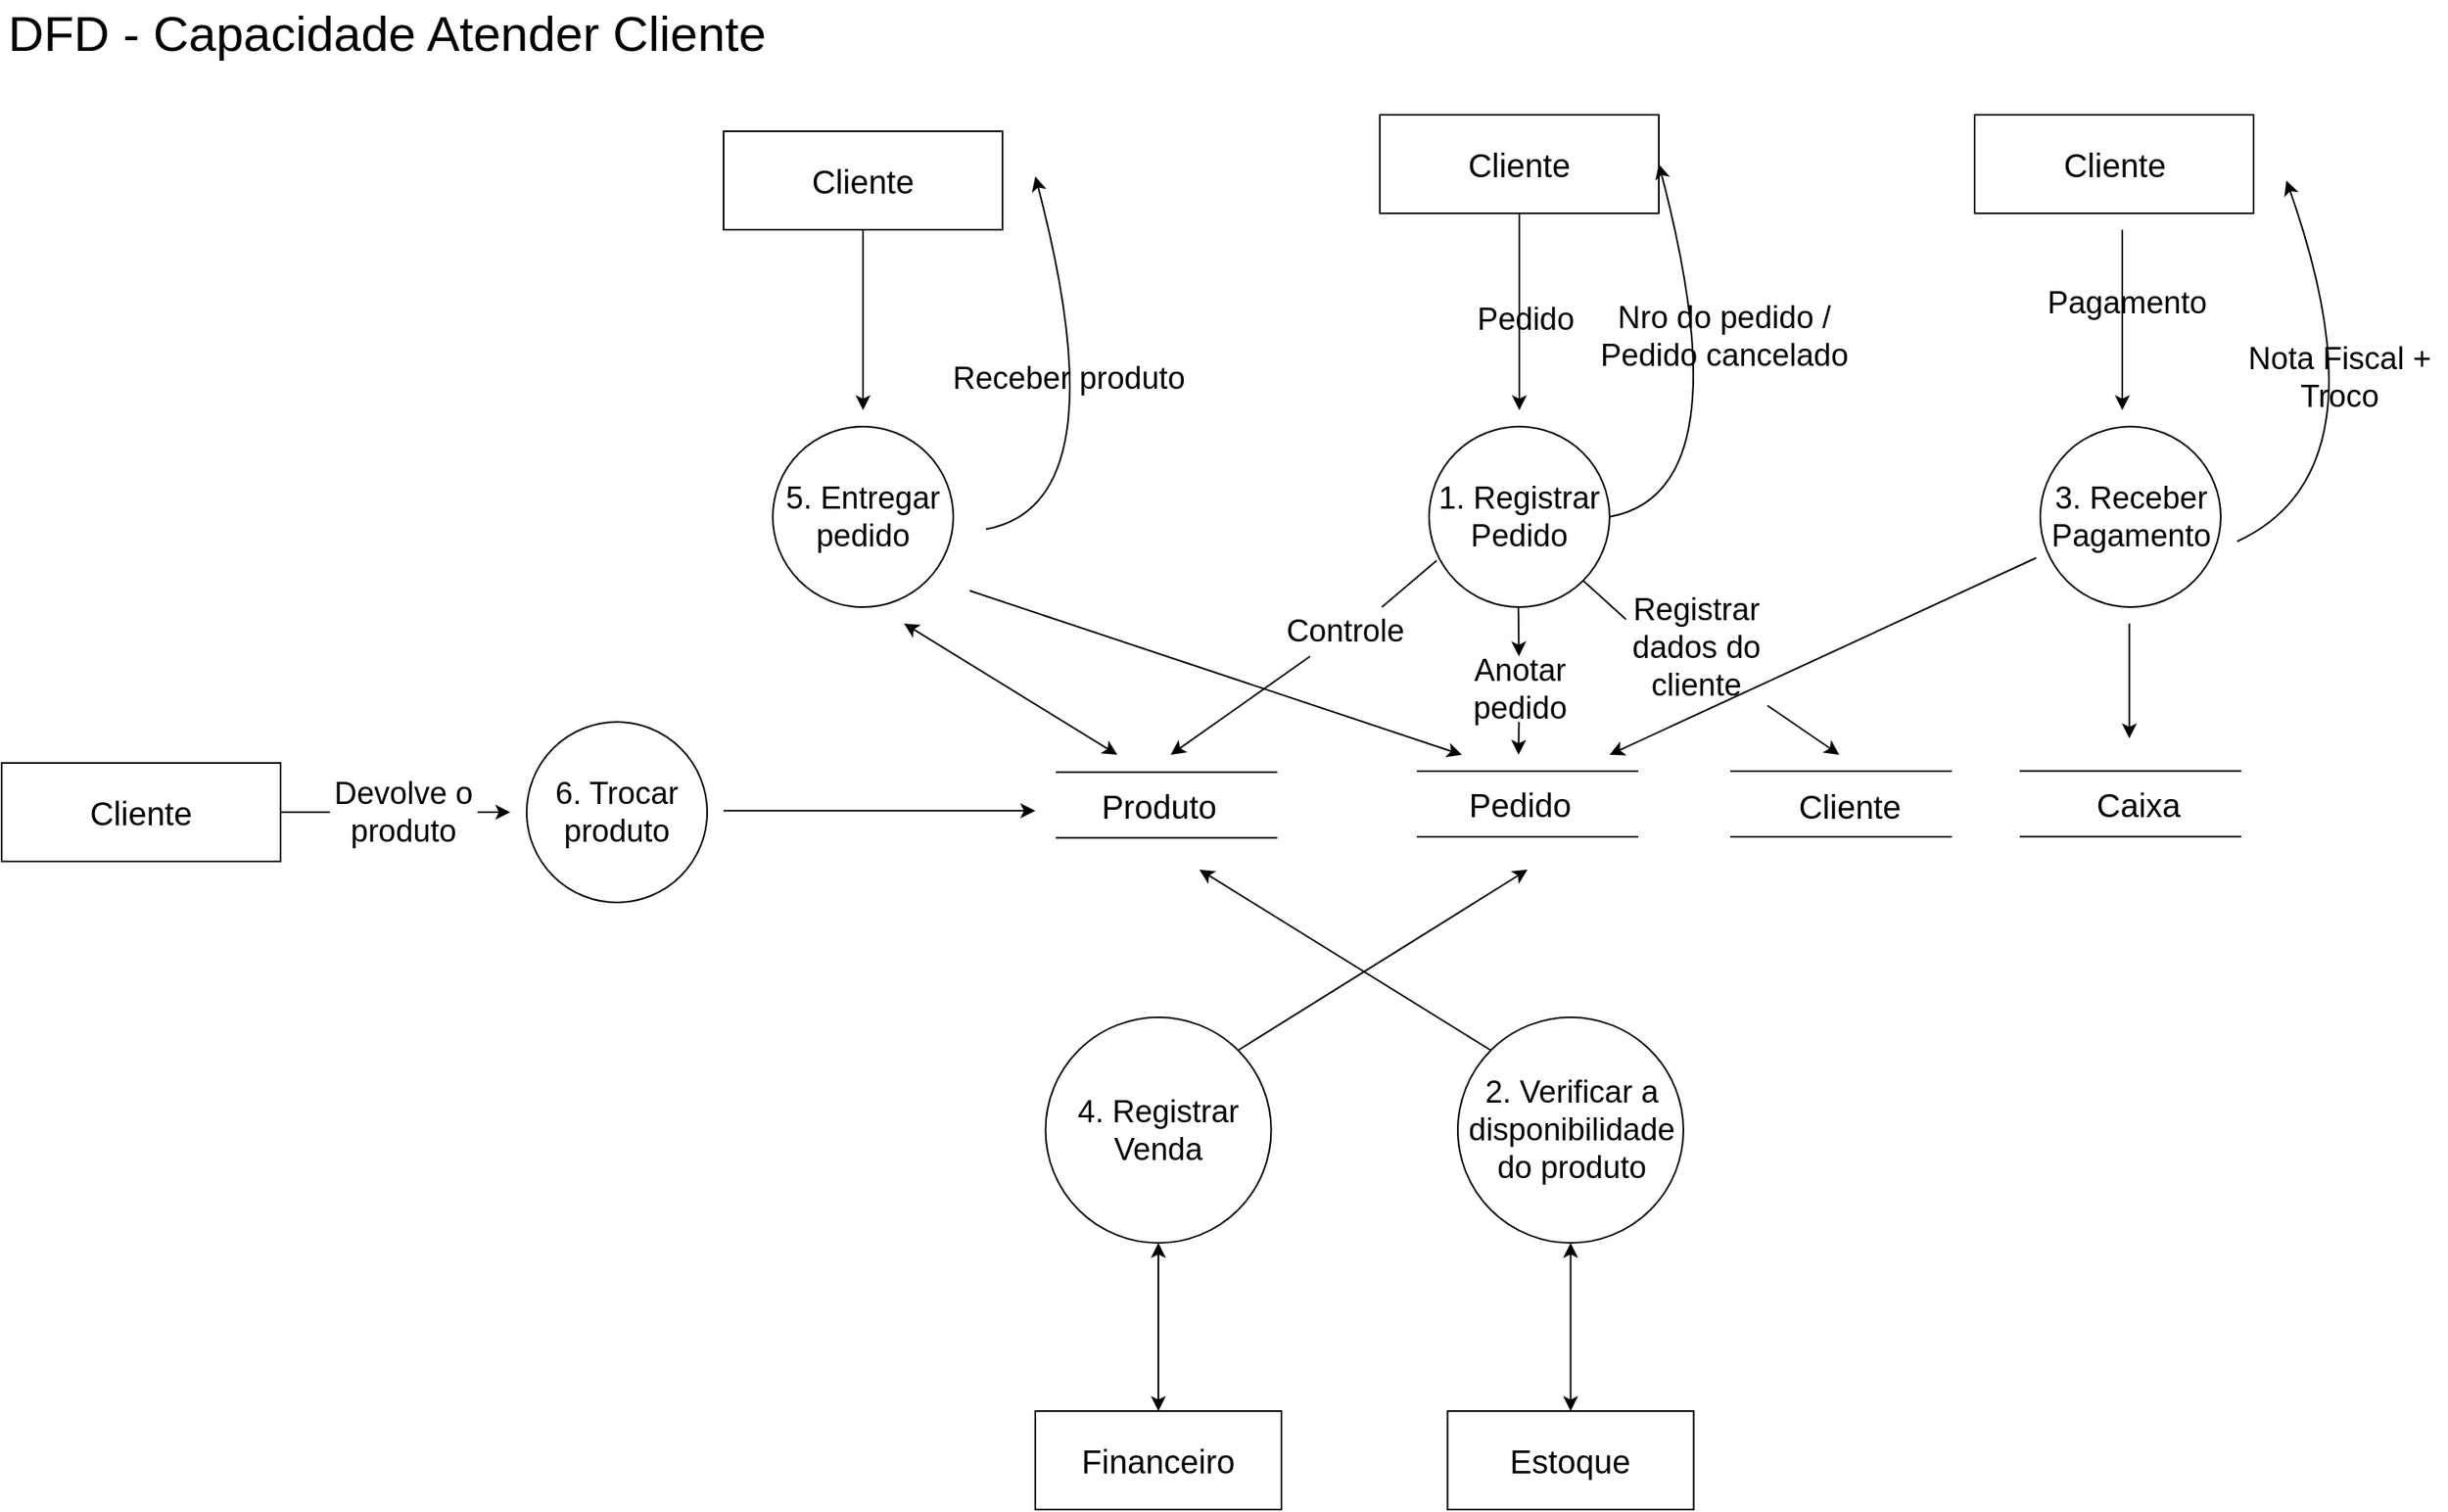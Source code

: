 <mxfile version="12.9.10" type="device" pages="5"><diagram id="PEQvHvSD2shbNvjFwZhm" name="Page-1"><mxGraphModel dx="4103" dy="1060" grid="1" gridSize="10" guides="1" tooltips="1" connect="1" arrows="1" fold="1" page="0" pageScale="1" pageWidth="827" pageHeight="1169" math="0" shadow="0"><root><mxCell id="0"/><mxCell id="1" parent="0"/><mxCell id="FOIcsr62-LeGNEUEF-aG-60" value="&lt;font style=&quot;font-size: 30px&quot;&gt;DFD - Capacidade Atender Cliente&lt;/font&gt;" style="text;html=1;strokeColor=none;fillColor=none;align=center;verticalAlign=middle;whiteSpace=wrap;rounded=0;" vertex="1" parent="1"><mxGeometry x="-1430" y="10" width="470" height="40" as="geometry"/></mxCell><mxCell id="FOIcsr62-LeGNEUEF-aG-61" value="&lt;font style=&quot;font-size: 20px&quot;&gt;Cliente&lt;/font&gt;" style="rounded=0;whiteSpace=wrap;html=1;" vertex="1" parent="1"><mxGeometry x="-590" y="80" width="170" height="60" as="geometry"/></mxCell><mxCell id="FOIcsr62-LeGNEUEF-aG-62" value="" style="endArrow=none;html=1;" edge="1" parent="1"><mxGeometry width="50" height="50" relative="1" as="geometry"><mxPoint x="-787.5" y="480.59" as="sourcePoint"/><mxPoint x="-652.5" y="480.59" as="targetPoint"/></mxGeometry></mxCell><mxCell id="FOIcsr62-LeGNEUEF-aG-63" value="" style="endArrow=none;html=1;" edge="1" parent="1"><mxGeometry width="50" height="50" relative="1" as="geometry"><mxPoint x="-787.5" y="520.59" as="sourcePoint"/><mxPoint x="-652.5" y="520.59" as="targetPoint"/></mxGeometry></mxCell><mxCell id="FOIcsr62-LeGNEUEF-aG-64" value="&lt;font style=&quot;font-size: 20px&quot;&gt;Produto&lt;/font&gt;" style="text;html=1;strokeColor=none;fillColor=none;align=center;verticalAlign=middle;whiteSpace=wrap;rounded=0;" vertex="1" parent="1"><mxGeometry x="-762.5" y="490.59" width="75" height="20" as="geometry"/></mxCell><mxCell id="FOIcsr62-LeGNEUEF-aG-65" value="" style="endArrow=none;html=1;" edge="1" parent="1"><mxGeometry width="50" height="50" relative="1" as="geometry"><mxPoint x="-567.5" y="480" as="sourcePoint"/><mxPoint x="-432.5" y="480" as="targetPoint"/></mxGeometry></mxCell><mxCell id="FOIcsr62-LeGNEUEF-aG-66" value="" style="endArrow=none;html=1;" edge="1" parent="1"><mxGeometry width="50" height="50" relative="1" as="geometry"><mxPoint x="-567.5" y="520" as="sourcePoint"/><mxPoint x="-432.5" y="520" as="targetPoint"/></mxGeometry></mxCell><mxCell id="FOIcsr62-LeGNEUEF-aG-67" value="&lt;span style=&quot;font-size: 20px&quot;&gt;Pedido&lt;/span&gt;" style="text;html=1;strokeColor=none;fillColor=none;align=center;verticalAlign=middle;whiteSpace=wrap;rounded=0;" vertex="1" parent="1"><mxGeometry x="-542.5" y="490" width="75" height="20" as="geometry"/></mxCell><mxCell id="FOIcsr62-LeGNEUEF-aG-68" value="" style="endArrow=none;html=1;" edge="1" parent="1"><mxGeometry width="50" height="50" relative="1" as="geometry"><mxPoint x="-376.39" y="480" as="sourcePoint"/><mxPoint x="-241.39" y="480" as="targetPoint"/></mxGeometry></mxCell><mxCell id="FOIcsr62-LeGNEUEF-aG-69" value="" style="endArrow=none;html=1;" edge="1" parent="1"><mxGeometry width="50" height="50" relative="1" as="geometry"><mxPoint x="-376.39" y="520" as="sourcePoint"/><mxPoint x="-241.39" y="520" as="targetPoint"/></mxGeometry></mxCell><mxCell id="FOIcsr62-LeGNEUEF-aG-70" value="&lt;span style=&quot;font-size: 20px&quot;&gt;Cliente&lt;/span&gt;" style="text;html=1;strokeColor=none;fillColor=none;align=center;verticalAlign=middle;whiteSpace=wrap;rounded=0;" vertex="1" parent="1"><mxGeometry x="-341.39" y="490.59" width="75" height="20" as="geometry"/></mxCell><mxCell id="FOIcsr62-LeGNEUEF-aG-71" value="" style="endArrow=classic;html=1;exitX=0.5;exitY=1;exitDx=0;exitDy=0;" edge="1" parent="1" source="FOIcsr62-LeGNEUEF-aG-61"><mxGeometry width="50" height="50" relative="1" as="geometry"><mxPoint x="-497.5" y="400" as="sourcePoint"/><mxPoint x="-505" y="260" as="targetPoint"/></mxGeometry></mxCell><mxCell id="FOIcsr62-LeGNEUEF-aG-72" value="&lt;span style=&quot;font-size: 19px&quot;&gt;Pedido&lt;/span&gt;" style="text;html=1;strokeColor=none;fillColor=none;align=center;verticalAlign=middle;whiteSpace=wrap;rounded=0;" vertex="1" parent="1"><mxGeometry x="-541.25" y="195" width="80" height="20" as="geometry"/></mxCell><mxCell id="FOIcsr62-LeGNEUEF-aG-73" value="&lt;font style=&quot;font-size: 19px&quot;&gt;1. Registrar Pedido&lt;/font&gt;" style="ellipse;whiteSpace=wrap;html=1;aspect=fixed;" vertex="1" parent="1"><mxGeometry x="-560" y="270" width="110" height="110" as="geometry"/></mxCell><mxCell id="FOIcsr62-LeGNEUEF-aG-74" value="" style="endArrow=classic;html=1;" edge="1" parent="1" source="FOIcsr62-LeGNEUEF-aG-110"><mxGeometry width="50" height="50" relative="1" as="geometry"><mxPoint x="-505.59" y="380" as="sourcePoint"/><mxPoint x="-505.5" y="470" as="targetPoint"/></mxGeometry></mxCell><mxCell id="FOIcsr62-LeGNEUEF-aG-75" value="" style="endArrow=classic;html=1;" edge="1" parent="1" source="FOIcsr62-LeGNEUEF-aG-109"><mxGeometry width="50" height="50" relative="1" as="geometry"><mxPoint x="-487.5" y="360" as="sourcePoint"/><mxPoint x="-717.5" y="470" as="targetPoint"/></mxGeometry></mxCell><mxCell id="FOIcsr62-LeGNEUEF-aG-76" value="" style="endArrow=classic;html=1;exitX=1;exitY=1;exitDx=0;exitDy=0;" edge="1" parent="1" source="FOIcsr62-LeGNEUEF-aG-112"><mxGeometry width="50" height="50" relative="1" as="geometry"><mxPoint x="-460" y="380" as="sourcePoint"/><mxPoint x="-310" y="470" as="targetPoint"/></mxGeometry></mxCell><mxCell id="FOIcsr62-LeGNEUEF-aG-77" value="" style="curved=1;endArrow=classic;html=1;exitX=1;exitY=0.5;exitDx=0;exitDy=0;entryX=1;entryY=0.5;entryDx=0;entryDy=0;" edge="1" parent="1" source="FOIcsr62-LeGNEUEF-aG-73" target="FOIcsr62-LeGNEUEF-aG-61"><mxGeometry width="50" height="50" relative="1" as="geometry"><mxPoint x="-487.5" y="360" as="sourcePoint"/><mxPoint x="-437.5" y="310" as="targetPoint"/><Array as="points"><mxPoint x="-367.5" y="310"/></Array></mxGeometry></mxCell><mxCell id="FOIcsr62-LeGNEUEF-aG-78" value="&lt;span style=&quot;font-size: 19px&quot;&gt;Nro do pedido / Pedido cancelado&lt;/span&gt;" style="text;html=1;strokeColor=none;fillColor=none;align=center;verticalAlign=middle;whiteSpace=wrap;rounded=0;" vertex="1" parent="1"><mxGeometry x="-460" y="195" width="160" height="40" as="geometry"/></mxCell><mxCell id="FOIcsr62-LeGNEUEF-aG-79" value="" style="edgeStyle=orthogonalEdgeStyle;rounded=0;orthogonalLoop=1;jettySize=auto;html=1;" edge="1" parent="1"><mxGeometry relative="1" as="geometry"><mxPoint x="-133.21" y="390" as="sourcePoint"/><mxPoint x="-133.21" y="460" as="targetPoint"/></mxGeometry></mxCell><mxCell id="FOIcsr62-LeGNEUEF-aG-80" value="&lt;span style=&quot;font-size: 19px&quot;&gt;3. Receber Pagamento&lt;/span&gt;" style="ellipse;whiteSpace=wrap;html=1;aspect=fixed;" vertex="1" parent="1"><mxGeometry x="-187.5" y="270" width="110" height="110" as="geometry"/></mxCell><mxCell id="FOIcsr62-LeGNEUEF-aG-81" value="&lt;font style=&quot;font-size: 20px&quot;&gt;Cliente&lt;/font&gt;" style="rounded=0;whiteSpace=wrap;html=1;" vertex="1" parent="1"><mxGeometry x="-227.5" y="80" width="170" height="60" as="geometry"/></mxCell><mxCell id="FOIcsr62-LeGNEUEF-aG-82" value="" style="endArrow=classic;html=1;" edge="1" parent="1"><mxGeometry width="50" height="50" relative="1" as="geometry"><mxPoint x="-137.5" y="150" as="sourcePoint"/><mxPoint x="-137.5" y="260" as="targetPoint"/></mxGeometry></mxCell><mxCell id="FOIcsr62-LeGNEUEF-aG-83" value="&lt;span style=&quot;font-size: 19px&quot;&gt;Pagamento&lt;/span&gt;" style="text;html=1;align=center;verticalAlign=middle;resizable=0;points=[];" vertex="1" connectable="0" parent="FOIcsr62-LeGNEUEF-aG-82"><mxGeometry x="-0.182" y="2" relative="1" as="geometry"><mxPoint as="offset"/></mxGeometry></mxCell><mxCell id="FOIcsr62-LeGNEUEF-aG-84" value="" style="curved=1;endArrow=classic;html=1;" edge="1" parent="1"><mxGeometry width="50" height="50" relative="1" as="geometry"><mxPoint x="-67.5" y="340" as="sourcePoint"/><mxPoint x="-37.5" y="120" as="targetPoint"/><Array as="points"><mxPoint x="25" y="297.5"/></Array></mxGeometry></mxCell><mxCell id="FOIcsr62-LeGNEUEF-aG-85" value="&lt;span style=&quot;font-size: 19px&quot;&gt;Nota Fiscal + Troco&lt;/span&gt;" style="text;html=1;strokeColor=none;fillColor=none;align=center;verticalAlign=middle;whiteSpace=wrap;rounded=0;" vertex="1" parent="1"><mxGeometry x="-70" y="215" width="130" height="50" as="geometry"/></mxCell><mxCell id="FOIcsr62-LeGNEUEF-aG-86" value="" style="endArrow=none;html=1;" edge="1" parent="1"><mxGeometry width="50" height="50" relative="1" as="geometry"><mxPoint x="-200" y="479.88" as="sourcePoint"/><mxPoint x="-65" y="479.88" as="targetPoint"/></mxGeometry></mxCell><mxCell id="FOIcsr62-LeGNEUEF-aG-87" value="" style="endArrow=none;html=1;" edge="1" parent="1"><mxGeometry width="50" height="50" relative="1" as="geometry"><mxPoint x="-200" y="519.88" as="sourcePoint"/><mxPoint x="-65" y="519.88" as="targetPoint"/></mxGeometry></mxCell><mxCell id="FOIcsr62-LeGNEUEF-aG-88" value="&lt;span style=&quot;font-size: 20px&quot;&gt;Caixa&lt;/span&gt;" style="text;html=1;strokeColor=none;fillColor=none;align=center;verticalAlign=middle;whiteSpace=wrap;rounded=0;" vertex="1" parent="1"><mxGeometry x="-165" y="490.47" width="75" height="20" as="geometry"/></mxCell><mxCell id="FOIcsr62-LeGNEUEF-aG-89" value="" style="endArrow=classic;html=1;" edge="1" parent="1"><mxGeometry width="50" height="50" relative="1" as="geometry"><mxPoint x="-190" y="350" as="sourcePoint"/><mxPoint x="-450" y="470" as="targetPoint"/></mxGeometry></mxCell><mxCell id="FOIcsr62-LeGNEUEF-aG-90" value="&lt;span style=&quot;font-size: 19px&quot;&gt;5. Entregar pedido&lt;/span&gt;" style="ellipse;whiteSpace=wrap;html=1;aspect=fixed;" vertex="1" parent="1"><mxGeometry x="-960" y="270" width="110" height="110" as="geometry"/></mxCell><mxCell id="FOIcsr62-LeGNEUEF-aG-91" value="&lt;font style=&quot;font-size: 20px&quot;&gt;Cliente&lt;/font&gt;" style="rounded=0;whiteSpace=wrap;html=1;" vertex="1" parent="1"><mxGeometry x="-990" y="90" width="170" height="60" as="geometry"/></mxCell><mxCell id="FOIcsr62-LeGNEUEF-aG-92" value="" style="endArrow=classic;html=1;exitX=0.5;exitY=1;exitDx=0;exitDy=0;" edge="1" parent="1" source="FOIcsr62-LeGNEUEF-aG-91"><mxGeometry width="50" height="50" relative="1" as="geometry"><mxPoint x="-867.5" y="410" as="sourcePoint"/><mxPoint x="-905" y="260" as="targetPoint"/></mxGeometry></mxCell><mxCell id="FOIcsr62-LeGNEUEF-aG-93" value="" style="curved=1;endArrow=classic;html=1;exitX=1;exitY=0.5;exitDx=0;exitDy=0;entryX=1;entryY=0.5;entryDx=0;entryDy=0;" edge="1" parent="1"><mxGeometry width="50" height="50" relative="1" as="geometry"><mxPoint x="-830" y="332.5" as="sourcePoint"/><mxPoint x="-800" y="117.5" as="targetPoint"/><Array as="points"><mxPoint x="-747.5" y="317.5"/></Array></mxGeometry></mxCell><mxCell id="FOIcsr62-LeGNEUEF-aG-94" value="&lt;span style=&quot;font-size: 19px&quot;&gt;Receber produto&lt;/span&gt;" style="text;html=1;align=center;verticalAlign=middle;resizable=0;points=[];" vertex="1" connectable="0" parent="FOIcsr62-LeGNEUEF-aG-93"><mxGeometry x="0.144" y="9" relative="1" as="geometry"><mxPoint x="-2.77" as="offset"/></mxGeometry></mxCell><mxCell id="FOIcsr62-LeGNEUEF-aG-95" value="" style="endArrow=classic;html=1;" edge="1" parent="1"><mxGeometry width="50" height="50" relative="1" as="geometry"><mxPoint x="-840" y="370" as="sourcePoint"/><mxPoint x="-540" y="470" as="targetPoint"/></mxGeometry></mxCell><mxCell id="FOIcsr62-LeGNEUEF-aG-96" value="&lt;font style=&quot;font-size: 20px&quot;&gt;Cliente&lt;/font&gt;" style="rounded=0;whiteSpace=wrap;html=1;" vertex="1" parent="1"><mxGeometry x="-1430" y="475" width="170" height="60" as="geometry"/></mxCell><mxCell id="FOIcsr62-LeGNEUEF-aG-97" value="" style="endArrow=classic;html=1;" edge="1" parent="1" source="FOIcsr62-LeGNEUEF-aG-115"><mxGeometry width="50" height="50" relative="1" as="geometry"><mxPoint x="-1250" y="504.76" as="sourcePoint"/><mxPoint x="-1120" y="505" as="targetPoint"/></mxGeometry></mxCell><mxCell id="FOIcsr62-LeGNEUEF-aG-98" value="&lt;span style=&quot;font-size: 19px&quot;&gt;6. Trocar produto&lt;/span&gt;" style="ellipse;whiteSpace=wrap;html=1;aspect=fixed;" vertex="1" parent="1"><mxGeometry x="-1110" y="450" width="110" height="110" as="geometry"/></mxCell><mxCell id="FOIcsr62-LeGNEUEF-aG-99" value="" style="endArrow=classic;html=1;" edge="1" parent="1"><mxGeometry width="50" height="50" relative="1" as="geometry"><mxPoint x="-990" y="504.17" as="sourcePoint"/><mxPoint x="-800" y="504.17" as="targetPoint"/></mxGeometry></mxCell><mxCell id="FOIcsr62-LeGNEUEF-aG-100" value="" style="endArrow=classic;startArrow=classic;html=1;" edge="1" parent="1"><mxGeometry width="50" height="50" relative="1" as="geometry"><mxPoint x="-750" y="470" as="sourcePoint"/><mxPoint x="-880" y="390" as="targetPoint"/></mxGeometry></mxCell><mxCell id="FOIcsr62-LeGNEUEF-aG-101" value="&lt;span style=&quot;font-size: 20px&quot;&gt;Financeiro&lt;/span&gt;" style="rounded=0;whiteSpace=wrap;html=1;" vertex="1" parent="1"><mxGeometry x="-800" y="870" width="150" height="60" as="geometry"/></mxCell><mxCell id="FOIcsr62-LeGNEUEF-aG-102" value="&lt;span style=&quot;font-size: 20px&quot;&gt;Estoque&lt;/span&gt;" style="rounded=0;whiteSpace=wrap;html=1;" vertex="1" parent="1"><mxGeometry x="-548.75" y="870" width="150" height="60" as="geometry"/></mxCell><mxCell id="FOIcsr62-LeGNEUEF-aG-103" value="&lt;span style=&quot;font-size: 19px&quot;&gt;2. Verificar a disponibilidade do produto&lt;/span&gt;" style="ellipse;whiteSpace=wrap;html=1;aspect=fixed;" vertex="1" parent="1"><mxGeometry x="-542.5" y="630" width="137.5" height="137.5" as="geometry"/></mxCell><mxCell id="FOIcsr62-LeGNEUEF-aG-104" value="" style="endArrow=classic;startArrow=classic;html=1;exitX=0.5;exitY=0;exitDx=0;exitDy=0;entryX=0.5;entryY=1;entryDx=0;entryDy=0;" edge="1" parent="1" source="FOIcsr62-LeGNEUEF-aG-102" target="FOIcsr62-LeGNEUEF-aG-103"><mxGeometry width="50" height="50" relative="1" as="geometry"><mxPoint x="-750" y="590" as="sourcePoint"/><mxPoint x="-700" y="540" as="targetPoint"/></mxGeometry></mxCell><mxCell id="FOIcsr62-LeGNEUEF-aG-105" value="" style="endArrow=classic;html=1;exitX=0;exitY=0;exitDx=0;exitDy=0;" edge="1" parent="1" source="FOIcsr62-LeGNEUEF-aG-103"><mxGeometry width="50" height="50" relative="1" as="geometry"><mxPoint x="-750" y="590" as="sourcePoint"/><mxPoint x="-700" y="540" as="targetPoint"/></mxGeometry></mxCell><mxCell id="FOIcsr62-LeGNEUEF-aG-106" value="&lt;span style=&quot;font-size: 19px&quot;&gt;4. Registrar Venda&lt;/span&gt;" style="ellipse;whiteSpace=wrap;html=1;aspect=fixed;" vertex="1" parent="1"><mxGeometry x="-793.75" y="630" width="137.5" height="137.5" as="geometry"/></mxCell><mxCell id="FOIcsr62-LeGNEUEF-aG-107" value="" style="endArrow=classic;html=1;exitX=1;exitY=0;exitDx=0;exitDy=0;" edge="1" parent="1" source="FOIcsr62-LeGNEUEF-aG-106"><mxGeometry width="50" height="50" relative="1" as="geometry"><mxPoint x="-770" y="580" as="sourcePoint"/><mxPoint x="-500" y="540" as="targetPoint"/></mxGeometry></mxCell><mxCell id="FOIcsr62-LeGNEUEF-aG-108" value="" style="endArrow=classic;startArrow=classic;html=1;entryX=0.5;entryY=1;entryDx=0;entryDy=0;" edge="1" parent="1" source="FOIcsr62-LeGNEUEF-aG-101" target="FOIcsr62-LeGNEUEF-aG-106"><mxGeometry width="50" height="50" relative="1" as="geometry"><mxPoint x="-465" y="880" as="sourcePoint"/><mxPoint x="-465" y="767.5" as="targetPoint"/></mxGeometry></mxCell><mxCell id="FOIcsr62-LeGNEUEF-aG-109" value="&lt;span style=&quot;font-size: 19px&quot;&gt;Controle&lt;/span&gt;" style="text;html=1;strokeColor=none;fillColor=none;align=center;verticalAlign=middle;whiteSpace=wrap;rounded=0;" vertex="1" parent="1"><mxGeometry x="-656.25" y="380" width="90" height="30" as="geometry"/></mxCell><mxCell id="FOIcsr62-LeGNEUEF-aG-110" value="&lt;span style=&quot;font-size: 19px&quot;&gt;Anotar pedido&lt;/span&gt;" style="text;html=1;strokeColor=none;fillColor=none;align=center;verticalAlign=middle;whiteSpace=wrap;rounded=0;" vertex="1" parent="1"><mxGeometry x="-541.25" y="410" width="72.5" height="40" as="geometry"/></mxCell><mxCell id="FOIcsr62-LeGNEUEF-aG-111" value="" style="endArrow=classic;html=1;" edge="1" parent="1" target="FOIcsr62-LeGNEUEF-aG-110"><mxGeometry width="50" height="50" relative="1" as="geometry"><mxPoint x="-505.59" y="380" as="sourcePoint"/><mxPoint x="-505.5" y="470" as="targetPoint"/></mxGeometry></mxCell><mxCell id="FOIcsr62-LeGNEUEF-aG-112" value="&lt;span style=&quot;font-size: 19px&quot;&gt;Registrar dados do cliente&lt;/span&gt;" style="text;html=1;strokeColor=none;fillColor=none;align=center;verticalAlign=middle;whiteSpace=wrap;rounded=0;" vertex="1" parent="1"><mxGeometry x="-440" y="370" width="86.25" height="70" as="geometry"/></mxCell><mxCell id="FOIcsr62-LeGNEUEF-aG-113" value="" style="endArrow=none;html=1;entryX=1;entryY=1;entryDx=0;entryDy=0;exitX=0;exitY=0.25;exitDx=0;exitDy=0;" edge="1" parent="1" source="FOIcsr62-LeGNEUEF-aG-112" target="FOIcsr62-LeGNEUEF-aG-73"><mxGeometry width="50" height="50" relative="1" as="geometry"><mxPoint x="-670" y="530" as="sourcePoint"/><mxPoint x="-620" y="480" as="targetPoint"/></mxGeometry></mxCell><mxCell id="FOIcsr62-LeGNEUEF-aG-114" value="" style="endArrow=none;html=1;entryX=0.042;entryY=0.742;entryDx=0;entryDy=0;entryPerimeter=0;exitX=0.75;exitY=0;exitDx=0;exitDy=0;" edge="1" parent="1" source="FOIcsr62-LeGNEUEF-aG-109" target="FOIcsr62-LeGNEUEF-aG-73"><mxGeometry width="50" height="50" relative="1" as="geometry"><mxPoint x="-670" y="530" as="sourcePoint"/><mxPoint x="-620" y="480" as="targetPoint"/></mxGeometry></mxCell><mxCell id="FOIcsr62-LeGNEUEF-aG-115" value="&lt;span style=&quot;font-size: 19px&quot;&gt;Devolve o produto&lt;/span&gt;" style="text;html=1;strokeColor=none;fillColor=none;align=center;verticalAlign=middle;whiteSpace=wrap;rounded=0;" vertex="1" parent="1"><mxGeometry x="-1230" y="485" width="90" height="40" as="geometry"/></mxCell><mxCell id="FOIcsr62-LeGNEUEF-aG-116" value="" style="endArrow=none;html=1;exitX=1;exitY=0.5;exitDx=0;exitDy=0;entryX=0;entryY=0.5;entryDx=0;entryDy=0;" edge="1" parent="1" source="FOIcsr62-LeGNEUEF-aG-96" target="FOIcsr62-LeGNEUEF-aG-115"><mxGeometry width="50" height="50" relative="1" as="geometry"><mxPoint x="-670" y="530" as="sourcePoint"/><mxPoint x="-620" y="480" as="targetPoint"/></mxGeometry></mxCell></root></mxGraphModel></diagram><diagram id="xec8NEh-JFw6HF1zZAJz" name="Page-2"><mxGraphModel dx="2167" dy="1148" grid="1" gridSize="10" guides="1" tooltips="1" connect="1" arrows="1" fold="1" page="0" pageScale="1" pageWidth="827" pageHeight="1169" math="0" shadow="0"><root><mxCell id="kY4eFX1uE9zV3FwwE_3W-0"/><mxCell id="kY4eFX1uE9zV3FwwE_3W-1" parent="kY4eFX1uE9zV3FwwE_3W-0"/><mxCell id="IS8QraBRMDWIgHOSmoDB-0" value="" style="curved=1;endArrow=classic;html=1;entryX=1;entryY=0.5;entryDx=0;entryDy=0;labelBorderColor=none;" edge="1" parent="kY4eFX1uE9zV3FwwE_3W-1" target="IS8QraBRMDWIgHOSmoDB-29"><mxGeometry width="50" height="50" relative="1" as="geometry"><mxPoint x="400" y="364" as="sourcePoint"/><mxPoint x="530" y="200" as="targetPoint"/><Array as="points"><mxPoint x="430" y="370"/><mxPoint x="460" y="410"/></Array></mxGeometry></mxCell><mxCell id="IS8QraBRMDWIgHOSmoDB-1" value="" style="edgeStyle=orthogonalEdgeStyle;rounded=0;orthogonalLoop=1;jettySize=auto;html=1;" edge="1" parent="kY4eFX1uE9zV3FwwE_3W-1" source="IS8QraBRMDWIgHOSmoDB-2"><mxGeometry relative="1" as="geometry"><mxPoint x="390" y="20" as="targetPoint"/></mxGeometry></mxCell><mxCell id="IS8QraBRMDWIgHOSmoDB-2" value="Correio" style="rounded=0;whiteSpace=wrap;html=1;" vertex="1" parent="kY4eFX1uE9zV3FwwE_3W-1"><mxGeometry x="330" y="-90" width="120" height="40" as="geometry"/></mxCell><mxCell id="IS8QraBRMDWIgHOSmoDB-3" value="&lt;font style=&quot;font-size: 36px&quot; face=&quot;Times New Roman&quot;&gt;DFD - Capacidade Entregar Produto&lt;/font&gt;" style="text;html=1;strokeColor=none;fillColor=none;align=center;verticalAlign=middle;whiteSpace=wrap;rounded=0;" vertex="1" parent="kY4eFX1uE9zV3FwwE_3W-1"><mxGeometry x="-220" y="-200" width="760" height="20" as="geometry"/></mxCell><mxCell id="IS8QraBRMDWIgHOSmoDB-4" value="" style="endArrow=none;html=1;" edge="1" parent="kY4eFX1uE9zV3FwwE_3W-1"><mxGeometry width="50" height="50" relative="1" as="geometry"><mxPoint x="290" y="230" as="sourcePoint"/><mxPoint x="440" y="230" as="targetPoint"/><Array as="points"/></mxGeometry></mxCell><mxCell id="IS8QraBRMDWIgHOSmoDB-5" value="" style="endArrow=none;html=1;" edge="1" parent="kY4eFX1uE9zV3FwwE_3W-1"><mxGeometry width="50" height="50" relative="1" as="geometry"><mxPoint x="290" y="200" as="sourcePoint"/><mxPoint x="440" y="200" as="targetPoint"/><Array as="points"/></mxGeometry></mxCell><mxCell id="IS8QraBRMDWIgHOSmoDB-6" value="&lt;font style=&quot;font-size: 14px&quot;&gt;Produto&lt;/font&gt;" style="text;html=1;strokeColor=none;fillColor=none;align=center;verticalAlign=middle;whiteSpace=wrap;rounded=0;" vertex="1" parent="kY4eFX1uE9zV3FwwE_3W-1"><mxGeometry x="320" y="210" width="100" height="10" as="geometry"/></mxCell><mxCell id="IS8QraBRMDWIgHOSmoDB-7" value="" style="curved=1;endArrow=classic;html=1;entryX=1;entryY=0.75;entryDx=0;entryDy=0;exitX=1;exitY=0.5;exitDx=0;exitDy=0;" edge="1" parent="kY4eFX1uE9zV3FwwE_3W-1" target="IS8QraBRMDWIgHOSmoDB-2"><mxGeometry width="50" height="50" relative="1" as="geometry"><mxPoint x="430" y="60" as="sourcePoint"/><mxPoint x="160" y="-110" as="targetPoint"/><Array as="points"><mxPoint x="500" y="60"/><mxPoint x="460" y="-30"/></Array></mxGeometry></mxCell><mxCell id="IS8QraBRMDWIgHOSmoDB-8" value="Receber Pedido" style="text;html=1;align=center;verticalAlign=middle;resizable=0;points=[];labelBackgroundColor=#ffffff;" vertex="1" connectable="0" parent="IS8QraBRMDWIgHOSmoDB-7"><mxGeometry x="0.255" y="15" relative="1" as="geometry"><mxPoint x="26.38" y="4.93" as="offset"/></mxGeometry></mxCell><mxCell id="IS8QraBRMDWIgHOSmoDB-9" value="" style="endArrow=classic;html=1;exitX=0.21;exitY=0.965;exitDx=0;exitDy=0;exitPerimeter=0;" edge="1" parent="kY4eFX1uE9zV3FwwE_3W-1" source="IS8QraBRMDWIgHOSmoDB-20"><mxGeometry width="50" height="50" relative="1" as="geometry"><mxPoint x="410" y="100" as="sourcePoint"/><mxPoint x="220" y="200" as="targetPoint"/></mxGeometry></mxCell><mxCell id="IS8QraBRMDWIgHOSmoDB-10" value="Informações do pedido" style="text;html=1;align=center;verticalAlign=middle;resizable=0;points=[];labelBackgroundColor=#ffffff;" vertex="1" connectable="0" parent="IS8QraBRMDWIgHOSmoDB-9"><mxGeometry x="-0.402" y="-3" relative="1" as="geometry"><mxPoint as="offset"/></mxGeometry></mxCell><mxCell id="IS8QraBRMDWIgHOSmoDB-11" value="" style="edgeStyle=orthogonalEdgeStyle;rounded=0;orthogonalLoop=1;jettySize=auto;html=1;" edge="1" parent="kY4eFX1uE9zV3FwwE_3W-1" source="IS8QraBRMDWIgHOSmoDB-12" target="IS8QraBRMDWIgHOSmoDB-14"><mxGeometry relative="1" as="geometry"/></mxCell><mxCell id="IS8QraBRMDWIgHOSmoDB-12" value="Cliente" style="rounded=0;whiteSpace=wrap;html=1;" vertex="1" parent="kY4eFX1uE9zV3FwwE_3W-1"><mxGeometry x="-170" y="-90" width="120" height="40" as="geometry"/></mxCell><mxCell id="IS8QraBRMDWIgHOSmoDB-13" value="" style="edgeStyle=orthogonalEdgeStyle;rounded=0;orthogonalLoop=1;jettySize=auto;html=1;" edge="1" parent="kY4eFX1uE9zV3FwwE_3W-1" target="IS8QraBRMDWIgHOSmoDB-14"><mxGeometry relative="1" as="geometry"><mxPoint x="-110" y="-40" as="sourcePoint"/><mxPoint x="-110" y="30" as="targetPoint"/></mxGeometry></mxCell><mxCell id="IS8QraBRMDWIgHOSmoDB-14" value="1. Receber Pedido" style="ellipse;whiteSpace=wrap;html=1;aspect=fixed;" vertex="1" parent="kY4eFX1uE9zV3FwwE_3W-1"><mxGeometry x="-150" y="30" width="80" height="80" as="geometry"/></mxCell><mxCell id="IS8QraBRMDWIgHOSmoDB-15" value="" style="endArrow=none;html=1;" edge="1" parent="kY4eFX1uE9zV3FwwE_3W-1"><mxGeometry width="50" height="50" relative="1" as="geometry"><mxPoint x="80" y="199.5" as="sourcePoint"/><mxPoint x="180" y="199.5" as="targetPoint"/><Array as="points"/></mxGeometry></mxCell><mxCell id="IS8QraBRMDWIgHOSmoDB-16" value="" style="endArrow=none;html=1;" edge="1" parent="kY4eFX1uE9zV3FwwE_3W-1"><mxGeometry width="50" height="50" relative="1" as="geometry"><mxPoint x="70" y="230" as="sourcePoint"/><mxPoint x="230" y="230" as="targetPoint"/><Array as="points"/></mxGeometry></mxCell><mxCell id="IS8QraBRMDWIgHOSmoDB-17" value="" style="endArrow=classic;html=1;exitX=0.5;exitY=1;exitDx=0;exitDy=0;" edge="1" parent="kY4eFX1uE9zV3FwwE_3W-1" source="IS8QraBRMDWIgHOSmoDB-14"><mxGeometry width="50" height="50" relative="1" as="geometry"><mxPoint x="-109.25" y="120" as="sourcePoint"/><mxPoint x="80" y="200" as="targetPoint"/></mxGeometry></mxCell><mxCell id="IS8QraBRMDWIgHOSmoDB-18" value="Informações do pedido" style="text;html=1;align=center;verticalAlign=middle;resizable=0;points=[];labelBackgroundColor=#ffffff;" vertex="1" connectable="0" parent="IS8QraBRMDWIgHOSmoDB-17"><mxGeometry x="-0.402" y="-3" relative="1" as="geometry"><mxPoint as="offset"/></mxGeometry></mxCell><mxCell id="IS8QraBRMDWIgHOSmoDB-19" value="Numero do pedido" style="curved=1;endArrow=classic;html=1;entryX=1;entryY=0.75;entryDx=0;entryDy=0;exitX=1;exitY=0.5;exitDx=0;exitDy=0;" edge="1" parent="kY4eFX1uE9zV3FwwE_3W-1"><mxGeometry width="50" height="50" relative="1" as="geometry"><mxPoint x="-70" y="60" as="sourcePoint"/><mxPoint x="-50" y="-60" as="targetPoint"/><Array as="points"><mxPoint y="60"/><mxPoint x="-40" y="-30"/></Array></mxGeometry></mxCell><mxCell id="IS8QraBRMDWIgHOSmoDB-20" value="3. Conferir Pedido" style="ellipse;whiteSpace=wrap;html=1;aspect=fixed;" vertex="1" parent="kY4eFX1uE9zV3FwwE_3W-1"><mxGeometry x="350" y="20" width="80" height="80" as="geometry"/></mxCell><mxCell id="IS8QraBRMDWIgHOSmoDB-21" value="" style="edgeStyle=orthogonalEdgeStyle;rounded=0;orthogonalLoop=1;jettySize=auto;html=1;" edge="1" parent="kY4eFX1uE9zV3FwwE_3W-1" source="IS8QraBRMDWIgHOSmoDB-22"><mxGeometry relative="1" as="geometry"><mxPoint x="150" y="20" as="targetPoint"/></mxGeometry></mxCell><mxCell id="IS8QraBRMDWIgHOSmoDB-22" value="Correio" style="rounded=0;whiteSpace=wrap;html=1;" vertex="1" parent="kY4eFX1uE9zV3FwwE_3W-1"><mxGeometry x="90" y="-90" width="120" height="40" as="geometry"/></mxCell><mxCell id="IS8QraBRMDWIgHOSmoDB-23" style="edgeStyle=orthogonalEdgeStyle;rounded=0;orthogonalLoop=1;jettySize=auto;html=1;exitX=0.5;exitY=1;exitDx=0;exitDy=0;" edge="1" parent="kY4eFX1uE9zV3FwwE_3W-1" source="IS8QraBRMDWIgHOSmoDB-24"><mxGeometry relative="1" as="geometry"><mxPoint x="150" y="200" as="targetPoint"/></mxGeometry></mxCell><mxCell id="IS8QraBRMDWIgHOSmoDB-24" value="2. Separar Pedido" style="ellipse;whiteSpace=wrap;html=1;aspect=fixed;" vertex="1" parent="kY4eFX1uE9zV3FwwE_3W-1"><mxGeometry x="110" y="20" width="80" height="80" as="geometry"/></mxCell><mxCell id="IS8QraBRMDWIgHOSmoDB-25" value="&lt;font style=&quot;font-size: 14px&quot;&gt;Pedido&lt;/font&gt;" style="text;html=1;strokeColor=none;fillColor=none;align=center;verticalAlign=middle;whiteSpace=wrap;rounded=0;" vertex="1" parent="kY4eFX1uE9zV3FwwE_3W-1"><mxGeometry x="100" y="210" width="100" height="10" as="geometry"/></mxCell><mxCell id="IS8QraBRMDWIgHOSmoDB-26" value="" style="endArrow=none;html=1;" edge="1" parent="kY4eFX1uE9zV3FwwE_3W-1"><mxGeometry width="50" height="50" relative="1" as="geometry"><mxPoint x="120" y="199.5" as="sourcePoint"/><mxPoint x="220" y="199.5" as="targetPoint"/><Array as="points"/></mxGeometry></mxCell><mxCell id="IS8QraBRMDWIgHOSmoDB-27" value="" style="endArrow=classic;html=1;exitX=1;exitY=1;exitDx=0;exitDy=0;" edge="1" parent="kY4eFX1uE9zV3FwwE_3W-1" source="IS8QraBRMDWIgHOSmoDB-24"><mxGeometry width="50" height="50" relative="1" as="geometry"><mxPoint x="170" y="120" as="sourcePoint"/><mxPoint x="290" y="200" as="targetPoint"/></mxGeometry></mxCell><mxCell id="IS8QraBRMDWIgHOSmoDB-28" value="4. Entregar Pedido" style="ellipse;whiteSpace=wrap;html=1;aspect=fixed;" vertex="1" parent="kY4eFX1uE9zV3FwwE_3W-1"><mxGeometry x="330" y="300" width="80" height="80" as="geometry"/></mxCell><mxCell id="IS8QraBRMDWIgHOSmoDB-29" value="Correio" style="rounded=0;whiteSpace=wrap;html=1;" vertex="1" parent="kY4eFX1uE9zV3FwwE_3W-1"><mxGeometry x="310" y="440" width="120" height="40" as="geometry"/></mxCell><mxCell id="IS8QraBRMDWIgHOSmoDB-30" value="" style="endArrow=classic;html=1;exitX=0.5;exitY=0;exitDx=0;exitDy=0;entryX=0.5;entryY=1;entryDx=0;entryDy=0;" edge="1" parent="kY4eFX1uE9zV3FwwE_3W-1" source="IS8QraBRMDWIgHOSmoDB-29" target="IS8QraBRMDWIgHOSmoDB-28"><mxGeometry width="50" height="50" relative="1" as="geometry"><mxPoint x="340" y="420" as="sourcePoint"/><mxPoint x="390" y="370" as="targetPoint"/></mxGeometry></mxCell><mxCell id="IS8QraBRMDWIgHOSmoDB-31" value="" style="endArrow=classic;html=1;exitX=0.5;exitY=0;exitDx=0;exitDy=0;" edge="1" parent="kY4eFX1uE9zV3FwwE_3W-1" source="IS8QraBRMDWIgHOSmoDB-28"><mxGeometry width="50" height="50" relative="1" as="geometry"><mxPoint x="365" y="300" as="sourcePoint"/><mxPoint x="370" y="230" as="targetPoint"/></mxGeometry></mxCell><mxCell id="IS8QraBRMDWIgHOSmoDB-32" value="" style="endArrow=classic;html=1;exitX=0.24;exitY=0.075;exitDx=0;exitDy=0;exitPerimeter=0;" edge="1" parent="kY4eFX1uE9zV3FwwE_3W-1" source="IS8QraBRMDWIgHOSmoDB-28"><mxGeometry width="50" height="50" relative="1" as="geometry"><mxPoint x="260" y="270" as="sourcePoint"/><mxPoint x="160" y="230" as="targetPoint"/></mxGeometry></mxCell><mxCell id="IS8QraBRMDWIgHOSmoDB-33" value="&lt;font color=&quot;#000000&quot;&gt;Confirmação da Entrega&lt;/font&gt;" style="text;html=1;align=center;verticalAlign=middle;resizable=0;points=[];autosize=1;fontColor=#FFFFFF;" vertex="1" parent="kY4eFX1uE9zV3FwwE_3W-1"><mxGeometry x="450" y="370" width="150" height="20" as="geometry"/></mxCell></root></mxGraphModel></diagram><diagram id="0IkPcnhWmdw3GQ3LUh9T" name="Page-3"><mxGraphModel dx="4248" dy="748" grid="1" gridSize="10" guides="1" tooltips="1" connect="1" arrows="1" fold="1" page="1" pageScale="1" pageWidth="827" pageHeight="1169" math="0" shadow="0"><root><mxCell id="A2Wl3Xn2Ex5YDM5UnxSr-0"/><mxCell id="A2Wl3Xn2Ex5YDM5UnxSr-1" parent="A2Wl3Xn2Ex5YDM5UnxSr-0"/><mxCell id="-6abeXOAtKXYk7NWDspe-0" value="&lt;font style=&quot;font-size: 30px&quot;&gt;DFD - Capacidade Comprar Produtos&lt;/font&gt;" style="text;html=1;strokeColor=none;fillColor=none;align=center;verticalAlign=middle;whiteSpace=wrap;rounded=0;" parent="A2Wl3Xn2Ex5YDM5UnxSr-1" vertex="1"><mxGeometry x="-2245" y="400" width="560" height="40" as="geometry"/></mxCell><mxCell id="-6abeXOAtKXYk7NWDspe-1" value="" style="endArrow=none;html=1;" parent="A2Wl3Xn2Ex5YDM5UnxSr-1" edge="1"><mxGeometry width="50" height="50" relative="1" as="geometry"><mxPoint x="-1960" y="999.41" as="sourcePoint"/><mxPoint x="-1840" y="999.41" as="targetPoint"/></mxGeometry></mxCell><mxCell id="-6abeXOAtKXYk7NWDspe-2" value="" style="endArrow=none;html=1;" parent="A2Wl3Xn2Ex5YDM5UnxSr-1" edge="1"><mxGeometry width="50" height="50" relative="1" as="geometry"><mxPoint x="-1960" y="1039.41" as="sourcePoint"/><mxPoint x="-1840" y="1039.41" as="targetPoint"/></mxGeometry></mxCell><mxCell id="-6abeXOAtKXYk7NWDspe-3" value="&lt;font style=&quot;font-size: 20px&quot;&gt;Produto&lt;/font&gt;" style="text;html=1;strokeColor=none;fillColor=none;align=center;verticalAlign=middle;whiteSpace=wrap;rounded=0;" parent="A2Wl3Xn2Ex5YDM5UnxSr-1" vertex="1"><mxGeometry x="-1938" y="1009.41" width="75" height="20" as="geometry"/></mxCell><mxCell id="-6abeXOAtKXYk7NWDspe-5" value="6 - Separar Produto" style="ellipse;whiteSpace=wrap;html=1;aspect=fixed;" parent="A2Wl3Xn2Ex5YDM5UnxSr-1" vertex="1"><mxGeometry x="-1915" y="1310" width="100" height="100" as="geometry"/></mxCell><mxCell id="-6abeXOAtKXYk7NWDspe-6" value="&lt;span style=&quot;font-size: 20px&quot;&gt;Fornecedor&lt;/span&gt;" style="rounded=0;whiteSpace=wrap;html=1;" parent="A2Wl3Xn2Ex5YDM5UnxSr-1" vertex="1"><mxGeometry x="-2052.5" y="1620" width="170" height="60" as="geometry"/></mxCell><mxCell id="-6abeXOAtKXYk7NWDspe-11" value="4 - Fazer Pedido&amp;nbsp;" style="ellipse;whiteSpace=wrap;html=1;aspect=fixed;" parent="A2Wl3Xn2Ex5YDM5UnxSr-1" vertex="1"><mxGeometry x="-2270" y="1310" width="100" height="100" as="geometry"/></mxCell><mxCell id="-6abeXOAtKXYk7NWDspe-14" value="" style="endArrow=none;html=1;" parent="A2Wl3Xn2Ex5YDM5UnxSr-1" edge="1"><mxGeometry width="50" height="50" relative="1" as="geometry"><mxPoint x="-1760" y="999.41" as="sourcePoint"/><mxPoint x="-1640" y="999.41" as="targetPoint"/></mxGeometry></mxCell><mxCell id="-6abeXOAtKXYk7NWDspe-15" value="" style="endArrow=none;html=1;" parent="A2Wl3Xn2Ex5YDM5UnxSr-1" edge="1"><mxGeometry width="50" height="50" relative="1" as="geometry"><mxPoint x="-1760" y="1039.41" as="sourcePoint"/><mxPoint x="-1640" y="1039.41" as="targetPoint"/></mxGeometry></mxCell><mxCell id="-6abeXOAtKXYk7NWDspe-16" value="&lt;span style=&quot;font-size: 20px&quot;&gt;Caixa&lt;br&gt;&lt;/span&gt;" style="text;html=1;strokeColor=none;fillColor=none;align=center;verticalAlign=middle;whiteSpace=wrap;rounded=0;" parent="A2Wl3Xn2Ex5YDM5UnxSr-1" vertex="1"><mxGeometry x="-1740" y="1009.41" width="75" height="20" as="geometry"/></mxCell><mxCell id="-6abeXOAtKXYk7NWDspe-18" value="7 - Fornecer Produto" style="ellipse;whiteSpace=wrap;html=1;aspect=fixed;" parent="A2Wl3Xn2Ex5YDM5UnxSr-1" vertex="1"><mxGeometry x="-1752.5" y="1310" width="100" height="100" as="geometry"/></mxCell><mxCell id="jZ-mJ2qDUlWN0j3Pew6J-4" value="3-&amp;nbsp; Fornecer Orçamento" style="ellipse;whiteSpace=wrap;html=1;aspect=fixed;" vertex="1" parent="A2Wl3Xn2Ex5YDM5UnxSr-1"><mxGeometry x="-1770" y="770" width="100" height="100" as="geometry"/></mxCell><mxCell id="jZ-mJ2qDUlWN0j3Pew6J-5" value="&lt;span style=&quot;font-size: 20px&quot;&gt;Fornecedor&lt;/span&gt;" style="rounded=0;whiteSpace=wrap;html=1;" vertex="1" parent="A2Wl3Xn2Ex5YDM5UnxSr-1"><mxGeometry x="-2050" y="510" width="170" height="70" as="geometry"/></mxCell><mxCell id="jZ-mJ2qDUlWN0j3Pew6J-7" value="&lt;span&gt;&amp;nbsp;2- Fornecer Cotação&lt;/span&gt;" style="ellipse;whiteSpace=wrap;html=1;aspect=fixed;" vertex="1" parent="A2Wl3Xn2Ex5YDM5UnxSr-1"><mxGeometry x="-2015" y="770" width="100" height="100" as="geometry"/></mxCell><mxCell id="jZ-mJ2qDUlWN0j3Pew6J-9" value="1- Fornecer Catalogos" style="ellipse;whiteSpace=wrap;html=1;aspect=fixed;" vertex="1" parent="A2Wl3Xn2Ex5YDM5UnxSr-1"><mxGeometry x="-2260" y="770" width="100" height="100" as="geometry"/></mxCell><mxCell id="jZ-mJ2qDUlWN0j3Pew6J-34" value="" style="endArrow=none;html=1;" edge="1" parent="A2Wl3Xn2Ex5YDM5UnxSr-1"><mxGeometry width="50" height="50" relative="1" as="geometry"><mxPoint x="-2152.5" y="998.82" as="sourcePoint"/><mxPoint x="-2032.5" y="998.82" as="targetPoint"/></mxGeometry></mxCell><mxCell id="jZ-mJ2qDUlWN0j3Pew6J-35" value="" style="endArrow=none;html=1;" edge="1" parent="A2Wl3Xn2Ex5YDM5UnxSr-1"><mxGeometry width="50" height="50" relative="1" as="geometry"><mxPoint x="-2150" y="1038.82" as="sourcePoint"/><mxPoint x="-2030" y="1038.82" as="targetPoint"/></mxGeometry></mxCell><mxCell id="jZ-mJ2qDUlWN0j3Pew6J-36" value="&lt;span style=&quot;font-size: 20px&quot;&gt;Preço&lt;br&gt;&lt;/span&gt;" style="text;html=1;strokeColor=none;fillColor=none;align=center;verticalAlign=middle;whiteSpace=wrap;rounded=0;" vertex="1" parent="A2Wl3Xn2Ex5YDM5UnxSr-1"><mxGeometry x="-2130" y="1008.82" width="75" height="20" as="geometry"/></mxCell><mxCell id="PjO08huiHltSwR4omJYK-0" value="" style="endArrow=classic;html=1;exitX=0.519;exitY=1.071;exitDx=0;exitDy=0;entryX=0.5;entryY=0;entryDx=0;entryDy=0;exitPerimeter=0;" edge="1" parent="A2Wl3Xn2Ex5YDM5UnxSr-1" source="OjHx2-l_f9-5SfAcOtbA-0" target="jZ-mJ2qDUlWN0j3Pew6J-7"><mxGeometry width="50" height="50" relative="1" as="geometry"><mxPoint x="-1910" y="750" as="sourcePoint"/><mxPoint x="-1860" y="700" as="targetPoint"/></mxGeometry></mxCell><mxCell id="PjO08huiHltSwR4omJYK-1" value="" style="endArrow=classic;html=1;exitX=0.539;exitY=1.053;exitDx=0;exitDy=0;entryX=0.5;entryY=0;entryDx=0;entryDy=0;exitPerimeter=0;" edge="1" parent="A2Wl3Xn2Ex5YDM5UnxSr-1" source="OjHx2-l_f9-5SfAcOtbA-1" target="jZ-mJ2qDUlWN0j3Pew6J-4"><mxGeometry width="50" height="50" relative="1" as="geometry"><mxPoint x="-1950" y="750" as="sourcePoint"/><mxPoint x="-1900" y="700" as="targetPoint"/></mxGeometry></mxCell><mxCell id="PjO08huiHltSwR4omJYK-2" value="" style="endArrow=classic;html=1;exitX=0.422;exitY=0.965;exitDx=0;exitDy=0;entryX=0.5;entryY=0;entryDx=0;entryDy=0;exitPerimeter=0;" edge="1" parent="A2Wl3Xn2Ex5YDM5UnxSr-1" source="OjHx2-l_f9-5SfAcOtbA-2" target="jZ-mJ2qDUlWN0j3Pew6J-9"><mxGeometry width="50" height="50" relative="1" as="geometry"><mxPoint x="-1950" y="750" as="sourcePoint"/><mxPoint x="-1900" y="700" as="targetPoint"/></mxGeometry></mxCell><mxCell id="OjHx2-l_f9-5SfAcOtbA-0" value="Fornecer Preços" style="text;html=1;align=center;verticalAlign=middle;resizable=0;points=[];autosize=1;" vertex="1" parent="A2Wl3Xn2Ex5YDM5UnxSr-1"><mxGeometry x="-2017.5" y="660" width="100" height="20" as="geometry"/></mxCell><mxCell id="OjHx2-l_f9-5SfAcOtbA-1" value="Fornecer Orçamento" style="text;html=1;align=center;verticalAlign=middle;resizable=0;points=[];autosize=1;" vertex="1" parent="A2Wl3Xn2Ex5YDM5UnxSr-1"><mxGeometry x="-1870" y="640" width="130" height="20" as="geometry"/></mxCell><mxCell id="OjHx2-l_f9-5SfAcOtbA-2" value="Fornecer Catalogos" style="text;html=1;align=center;verticalAlign=middle;resizable=0;points=[];autosize=1;" vertex="1" parent="A2Wl3Xn2Ex5YDM5UnxSr-1"><mxGeometry x="-2200" y="680" width="120" height="20" as="geometry"/></mxCell><mxCell id="OjHx2-l_f9-5SfAcOtbA-4" value="" style="endArrow=classic;html=1;entryX=0.5;entryY=1;entryDx=0;entryDy=0;" edge="1" parent="A2Wl3Xn2Ex5YDM5UnxSr-1" source="-6abeXOAtKXYk7NWDspe-6" target="-6abeXOAtKXYk7NWDspe-5"><mxGeometry width="50" height="50" relative="1" as="geometry"><mxPoint x="-1967.5" y="1620" as="sourcePoint"/><mxPoint x="-1985" y="1450" as="targetPoint"/></mxGeometry></mxCell><mxCell id="OjHx2-l_f9-5SfAcOtbA-6" value="5 - Fazer pagamento da compra" style="ellipse;whiteSpace=wrap;html=1;aspect=fixed;" vertex="1" parent="A2Wl3Xn2Ex5YDM5UnxSr-1"><mxGeometry x="-2080" y="1310" width="100" height="100" as="geometry"/></mxCell><mxCell id="OjHx2-l_f9-5SfAcOtbA-19" value="Receber Solicitacao de Orcamento" style="text;html=1;align=center;verticalAlign=middle;resizable=0;points=[];autosize=1;" vertex="1" parent="A2Wl3Xn2Ex5YDM5UnxSr-1"><mxGeometry x="-1965" y="730" width="200" height="20" as="geometry"/></mxCell><mxCell id="OjHx2-l_f9-5SfAcOtbA-21" value="" style="endArrow=classic;html=1;entryX=0.432;entryY=0.974;entryDx=0;entryDy=0;entryPerimeter=0;exitX=0.554;exitY=0.071;exitDx=0;exitDy=0;exitPerimeter=0;" edge="1" parent="A2Wl3Xn2Ex5YDM5UnxSr-1" source="OjHx2-l_f9-5SfAcOtbA-3" target="-6abeXOAtKXYk7NWDspe-18"><mxGeometry width="50" height="50" relative="1" as="geometry"><mxPoint x="-1926" y="1616" as="sourcePoint"/><mxPoint x="-1840" y="1430" as="targetPoint"/></mxGeometry></mxCell><mxCell id="2NCcYmqh-pVG74hwXJyi-3" value="" style="endArrow=classic;html=1;exitX=0.5;exitY=1;exitDx=0;exitDy=0;entryX=0;entryY=0;entryDx=0;entryDy=0;" edge="1" parent="A2Wl3Xn2Ex5YDM5UnxSr-1" source="2NCcYmqh-pVG74hwXJyi-4" target="-6abeXOAtKXYk7NWDspe-6"><mxGeometry width="50" height="50" relative="1" as="geometry"><mxPoint x="-2160" y="1420" as="sourcePoint"/><mxPoint x="-2110" y="1370" as="targetPoint"/></mxGeometry></mxCell><mxCell id="2NCcYmqh-pVG74hwXJyi-7" value="" style="endArrow=classic;html=1;entryX=0.25;entryY=0;entryDx=0;entryDy=0;exitX=0.5;exitY=1;exitDx=0;exitDy=0;" edge="1" parent="A2Wl3Xn2Ex5YDM5UnxSr-1" source="2NCcYmqh-pVG74hwXJyi-8" target="-6abeXOAtKXYk7NWDspe-6"><mxGeometry width="50" height="50" relative="1" as="geometry"><mxPoint x="-2140" y="1490" as="sourcePoint"/><mxPoint x="-2090" y="1440" as="targetPoint"/></mxGeometry></mxCell><mxCell id="2NCcYmqh-pVG74hwXJyi-17" value="" style="endArrow=none;html=1;entryX=0;entryY=1;entryDx=0;entryDy=0;exitX=0.508;exitY=-0.071;exitDx=0;exitDy=0;exitPerimeter=0;" edge="1" parent="A2Wl3Xn2Ex5YDM5UnxSr-1" source="OjHx2-l_f9-5SfAcOtbA-2" target="jZ-mJ2qDUlWN0j3Pew6J-5"><mxGeometry width="50" height="50" relative="1" as="geometry"><mxPoint x="-2110" y="690" as="sourcePoint"/><mxPoint x="-2130" y="500" as="targetPoint"/></mxGeometry></mxCell><mxCell id="2NCcYmqh-pVG74hwXJyi-22" value="" style="endArrow=none;html=1;entryX=0.369;entryY=1.091;entryDx=0;entryDy=0;entryPerimeter=0;exitX=0.519;exitY=0.035;exitDx=0;exitDy=0;exitPerimeter=0;" edge="1" parent="A2Wl3Xn2Ex5YDM5UnxSr-1" source="OjHx2-l_f9-5SfAcOtbA-0" target="jZ-mJ2qDUlWN0j3Pew6J-5"><mxGeometry width="50" height="50" relative="1" as="geometry"><mxPoint x="-1980" y="670" as="sourcePoint"/><mxPoint x="-1930" y="620" as="targetPoint"/></mxGeometry></mxCell><mxCell id="2NCcYmqh-pVG74hwXJyi-23" value="" style="endArrow=classic;html=1;entryX=0.629;entryY=0.997;entryDx=0;entryDy=0;entryPerimeter=0;exitX=0.505;exitY=-0.076;exitDx=0;exitDy=0;exitPerimeter=0;" edge="1" parent="A2Wl3Xn2Ex5YDM5UnxSr-1" source="OjHx2-l_f9-5SfAcOtbA-19" target="jZ-mJ2qDUlWN0j3Pew6J-5"><mxGeometry width="50" height="50" relative="1" as="geometry"><mxPoint x="-1870" y="740" as="sourcePoint"/><mxPoint x="-1820" y="690" as="targetPoint"/></mxGeometry></mxCell><mxCell id="2NCcYmqh-pVG74hwXJyi-25" value="" style="endArrow=none;html=1;entryX=0.524;entryY=0.959;entryDx=0;entryDy=0;entryPerimeter=0;" edge="1" parent="A2Wl3Xn2Ex5YDM5UnxSr-1" target="OjHx2-l_f9-5SfAcOtbA-19"><mxGeometry width="50" height="50" relative="1" as="geometry"><mxPoint x="-1917.5" y="800" as="sourcePoint"/><mxPoint x="-1867.5" y="750" as="targetPoint"/></mxGeometry></mxCell><mxCell id="2NCcYmqh-pVG74hwXJyi-27" value="" style="endArrow=none;html=1;entryX=0.889;entryY=1.024;entryDx=0;entryDy=0;entryPerimeter=0;exitX=0.401;exitY=-0.141;exitDx=0;exitDy=0;exitPerimeter=0;" edge="1" parent="A2Wl3Xn2Ex5YDM5UnxSr-1" source="OjHx2-l_f9-5SfAcOtbA-1" target="jZ-mJ2qDUlWN0j3Pew6J-5"><mxGeometry width="50" height="50" relative="1" as="geometry"><mxPoint x="-1830" y="640" as="sourcePoint"/><mxPoint x="-1780" y="590" as="targetPoint"/></mxGeometry></mxCell><mxCell id="2NCcYmqh-pVG74hwXJyi-29" value="" style="endArrow=classic;startArrow=classic;html=1;entryX=0.381;entryY=0.996;entryDx=0;entryDy=0;entryPerimeter=0;" edge="1" parent="A2Wl3Xn2Ex5YDM5UnxSr-1" target="jZ-mJ2qDUlWN0j3Pew6J-7"><mxGeometry width="50" height="50" relative="1" as="geometry"><mxPoint x="-2090" y="1000" as="sourcePoint"/><mxPoint x="-2040" y="950" as="targetPoint"/></mxGeometry></mxCell><mxCell id="2NCcYmqh-pVG74hwXJyi-30" value="" style="endArrow=classic;startArrow=classic;html=1;exitX=0.5;exitY=1;exitDx=0;exitDy=0;" edge="1" parent="A2Wl3Xn2Ex5YDM5UnxSr-1" source="jZ-mJ2qDUlWN0j3Pew6J-9"><mxGeometry width="50" height="50" relative="1" as="geometry"><mxPoint x="-2122.5" y="920" as="sourcePoint"/><mxPoint x="-1950" y="1000" as="targetPoint"/></mxGeometry></mxCell><mxCell id="2NCcYmqh-pVG74hwXJyi-31" value="" style="endArrow=classic;startArrow=classic;html=1;entryX=0;entryY=1;entryDx=0;entryDy=0;" edge="1" parent="A2Wl3Xn2Ex5YDM5UnxSr-1" target="jZ-mJ2qDUlWN0j3Pew6J-4"><mxGeometry width="50" height="50" relative="1" as="geometry"><mxPoint x="-2040" y="1000" as="sourcePoint"/><mxPoint x="-1880" y="940" as="targetPoint"/></mxGeometry></mxCell><mxCell id="2NCcYmqh-pVG74hwXJyi-32" value="" style="endArrow=classic;startArrow=classic;html=1;entryX=0.5;entryY=1;entryDx=0;entryDy=0;" edge="1" parent="A2Wl3Xn2Ex5YDM5UnxSr-1" target="jZ-mJ2qDUlWN0j3Pew6J-4"><mxGeometry width="50" height="50" relative="1" as="geometry"><mxPoint x="-1840" y="1000" as="sourcePoint"/><mxPoint x="-1575.355" y="859.995" as="targetPoint"/></mxGeometry></mxCell><mxCell id="2NCcYmqh-pVG74hwXJyi-36" value="" style="curved=1;endArrow=classic;html=1;entryX=1;entryY=0.5;entryDx=0;entryDy=0;" edge="1" parent="A2Wl3Xn2Ex5YDM5UnxSr-1" target="jZ-mJ2qDUlWN0j3Pew6J-5"><mxGeometry width="50" height="50" relative="1" as="geometry"><mxPoint x="-1670" y="710" as="sourcePoint"/><mxPoint x="-1680" y="540" as="targetPoint"/><Array as="points"><mxPoint x="-1680" y="620"/></Array></mxGeometry></mxCell><mxCell id="2NCcYmqh-pVG74hwXJyi-37" value="Receber Solicitacao de pedido" style="text;html=1;align=center;verticalAlign=middle;resizable=0;points=[];autosize=1;" vertex="1" parent="A2Wl3Xn2Ex5YDM5UnxSr-1"><mxGeometry x="-1720" y="710" width="180" height="20" as="geometry"/></mxCell><mxCell id="2NCcYmqh-pVG74hwXJyi-38" value="" style="endArrow=none;html=1;entryX=0.298;entryY=1.065;entryDx=0;entryDy=0;entryPerimeter=0;" edge="1" parent="A2Wl3Xn2Ex5YDM5UnxSr-1" target="2NCcYmqh-pVG74hwXJyi-37"><mxGeometry width="50" height="50" relative="1" as="geometry"><mxPoint x="-1685" y="780" as="sourcePoint"/><mxPoint x="-1635" y="730" as="targetPoint"/></mxGeometry></mxCell><mxCell id="2NCcYmqh-pVG74hwXJyi-2" value="Receber Numero o Pedido" style="text;html=1;align=center;verticalAlign=middle;resizable=0;points=[];autosize=1;" vertex="1" parent="A2Wl3Xn2Ex5YDM5UnxSr-1"><mxGeometry x="-2140" y="1169" width="160" height="20" as="geometry"/></mxCell><mxCell id="2NCcYmqh-pVG74hwXJyi-6" value="Receber Cupom fiscal e troco" style="text;html=1;align=center;verticalAlign=middle;resizable=0;points=[];autosize=1;" vertex="1" parent="A2Wl3Xn2Ex5YDM5UnxSr-1"><mxGeometry x="-2050" y="1220" width="170" height="20" as="geometry"/></mxCell><mxCell id="2NCcYmqh-pVG74hwXJyi-4" value="Receber Confirmação do pedido" style="text;html=1;align=center;verticalAlign=middle;resizable=0;points=[];autosize=1;" vertex="1" parent="A2Wl3Xn2Ex5YDM5UnxSr-1"><mxGeometry x="-2330" y="1500" width="190" height="20" as="geometry"/></mxCell><mxCell id="2NCcYmqh-pVG74hwXJyi-8" value="Receber Confirmação da compra" style="text;html=1;align=center;verticalAlign=middle;resizable=0;points=[];autosize=1;" vertex="1" parent="A2Wl3Xn2Ex5YDM5UnxSr-1"><mxGeometry x="-2125" y="1480" width="190" height="20" as="geometry"/></mxCell><mxCell id="OjHx2-l_f9-5SfAcOtbA-3" value="Realizar entrega do Produto" style="text;html=1;align=center;verticalAlign=middle;resizable=0;points=[];autosize=1;" vertex="1" parent="A2Wl3Xn2Ex5YDM5UnxSr-1"><mxGeometry x="-1850" y="1480" width="170" height="20" as="geometry"/></mxCell><mxCell id="2NCcYmqh-pVG74hwXJyi-44" value="" style="endArrow=classic;startArrow=classic;html=1;" edge="1" parent="A2Wl3Xn2Ex5YDM5UnxSr-1"><mxGeometry width="50" height="50" relative="1" as="geometry"><mxPoint x="-1702.5" y="1310" as="sourcePoint"/><mxPoint x="-1860" y="1040" as="targetPoint"/></mxGeometry></mxCell><mxCell id="2NCcYmqh-pVG74hwXJyi-45" value="" style="endArrow=classic;startArrow=classic;html=1;exitX=0.5;exitY=0;exitDx=0;exitDy=0;" edge="1" parent="A2Wl3Xn2Ex5YDM5UnxSr-1" source="-6abeXOAtKXYk7NWDspe-5"><mxGeometry width="50" height="50" relative="1" as="geometry"><mxPoint x="-1752.5" y="1310" as="sourcePoint"/><mxPoint x="-1910" y="1040" as="targetPoint"/></mxGeometry></mxCell><mxCell id="n3LlIkdxjwPND1VIPADE-0" value="" style="endArrow=classic;html=1;exitX=0.68;exitY=-0.05;exitDx=0;exitDy=0;exitPerimeter=0;" edge="1" parent="A2Wl3Xn2Ex5YDM5UnxSr-1" source="2NCcYmqh-pVG74hwXJyi-2"><mxGeometry width="50" height="50" relative="1" as="geometry"><mxPoint x="-2015" y="1169" as="sourcePoint"/><mxPoint x="-1760" y="1040" as="targetPoint"/></mxGeometry></mxCell><mxCell id="n3LlIkdxjwPND1VIPADE-2" value="" style="endArrow=classic;html=1;entryX=0.766;entryY=0.058;entryDx=0;entryDy=0;entryPerimeter=0;exitX=0.497;exitY=1.126;exitDx=0;exitDy=0;exitPerimeter=0;" edge="1" parent="A2Wl3Xn2Ex5YDM5UnxSr-1" source="2NCcYmqh-pVG74hwXJyi-2" target="-6abeXOAtKXYk7NWDspe-11"><mxGeometry width="50" height="50" relative="1" as="geometry"><mxPoint x="-2010" y="1090" as="sourcePoint"/><mxPoint x="-1960" y="1040" as="targetPoint"/></mxGeometry></mxCell><mxCell id="n3LlIkdxjwPND1VIPADE-3" value="" style="endArrow=classic;html=1;exitX=0.48;exitY=0.147;exitDx=0;exitDy=0;exitPerimeter=0;" edge="1" parent="A2Wl3Xn2Ex5YDM5UnxSr-1" source="2NCcYmqh-pVG74hwXJyi-6"><mxGeometry width="50" height="50" relative="1" as="geometry"><mxPoint x="-1938" y="1230" as="sourcePoint"/><mxPoint x="-1710" y="1040" as="targetPoint"/></mxGeometry></mxCell><mxCell id="n3LlIkdxjwPND1VIPADE-4" value="" style="endArrow=classic;html=1;exitX=0.369;exitY=1.229;exitDx=0;exitDy=0;exitPerimeter=0;entryX=0.645;entryY=-0.027;entryDx=0;entryDy=0;entryPerimeter=0;" edge="1" parent="A2Wl3Xn2Ex5YDM5UnxSr-1" source="2NCcYmqh-pVG74hwXJyi-6" target="OjHx2-l_f9-5SfAcOtbA-6"><mxGeometry width="50" height="50" relative="1" as="geometry"><mxPoint x="-1970" y="1280" as="sourcePoint"/><mxPoint x="-1920" y="1230" as="targetPoint"/></mxGeometry></mxCell><mxCell id="n3LlIkdxjwPND1VIPADE-5" value="" style="endArrow=none;html=1;entryX=0.418;entryY=0.989;entryDx=0;entryDy=0;entryPerimeter=0;exitX=0.526;exitY=0;exitDx=0;exitDy=0;exitPerimeter=0;" edge="1" parent="A2Wl3Xn2Ex5YDM5UnxSr-1" source="2NCcYmqh-pVG74hwXJyi-4" target="-6abeXOAtKXYk7NWDspe-11"><mxGeometry width="50" height="50" relative="1" as="geometry"><mxPoint x="-2250" y="1510" as="sourcePoint"/><mxPoint x="-2200" y="1460" as="targetPoint"/></mxGeometry></mxCell><mxCell id="n3LlIkdxjwPND1VIPADE-6" value="" style="endArrow=none;html=1;entryX=0.5;entryY=1;entryDx=0;entryDy=0;exitX=0.502;exitY=-0.212;exitDx=0;exitDy=0;exitPerimeter=0;" edge="1" parent="A2Wl3Xn2Ex5YDM5UnxSr-1" source="2NCcYmqh-pVG74hwXJyi-8" target="OjHx2-l_f9-5SfAcOtbA-6"><mxGeometry width="50" height="50" relative="1" as="geometry"><mxPoint x="-2050" y="1480" as="sourcePoint"/><mxPoint x="-2000" y="1430" as="targetPoint"/></mxGeometry></mxCell><mxCell id="n3LlIkdxjwPND1VIPADE-7" value="" style="endArrow=none;html=1;entryX=0.455;entryY=1.059;entryDx=0;entryDy=0;entryPerimeter=0;" edge="1" parent="A2Wl3Xn2Ex5YDM5UnxSr-1" target="OjHx2-l_f9-5SfAcOtbA-3"><mxGeometry width="50" height="50" relative="1" as="geometry"><mxPoint x="-1890" y="1620" as="sourcePoint"/><mxPoint x="-1840" y="1570" as="targetPoint"/></mxGeometry></mxCell></root></mxGraphModel></diagram><diagram id="8R28ad-gO3gZxZvKAnLU" name="Page-4"><mxGraphModel dx="3421" dy="748" grid="1" gridSize="10" guides="1" tooltips="1" connect="1" arrows="1" fold="1" page="1" pageScale="1" pageWidth="827" pageHeight="1169" math="0" shadow="0"><root><mxCell id="Yk0Azv9AJszkIbffRUOj-0"/><mxCell id="Yk0Azv9AJszkIbffRUOj-1" parent="Yk0Azv9AJszkIbffRUOj-0"/><mxCell id="DFJX0wqSwDU6CxCZISZc-0" value="&amp;nbsp;2 - Realizar contagem de produtos do estoque" style="ellipse;whiteSpace=wrap;html=1;aspect=fixed;" vertex="1" parent="Yk0Azv9AJszkIbffRUOj-1"><mxGeometry x="-580" y="200" width="110" height="110" as="geometry"/></mxCell><mxCell id="DFJX0wqSwDU6CxCZISZc-1" value="Estoquista" style="rounded=0;whiteSpace=wrap;html=1;" vertex="1" parent="Yk0Azv9AJszkIbffRUOj-1"><mxGeometry x="-600" y="60" width="120" height="60" as="geometry"/></mxCell><mxCell id="DFJX0wqSwDU6CxCZISZc-2" value="" style="endArrow=none;html=1;" edge="1" parent="Yk0Azv9AJszkIbffRUOj-1"><mxGeometry width="50" height="50" relative="1" as="geometry"><mxPoint x="-437" y="380.59" as="sourcePoint"/><mxPoint x="-317" y="380.59" as="targetPoint"/></mxGeometry></mxCell><mxCell id="DFJX0wqSwDU6CxCZISZc-3" value="" style="endArrow=none;html=1;" edge="1" parent="Yk0Azv9AJszkIbffRUOj-1"><mxGeometry width="50" height="50" relative="1" as="geometry"><mxPoint x="-437" y="420.59" as="sourcePoint"/><mxPoint x="-317" y="420.59" as="targetPoint"/></mxGeometry></mxCell><mxCell id="DFJX0wqSwDU6CxCZISZc-4" value="Produto" style="text;html=1;align=center;verticalAlign=middle;resizable=0;points=[];autosize=1;" vertex="1" parent="Yk0Azv9AJszkIbffRUOj-1"><mxGeometry x="-407" y="390.59" width="60" height="20" as="geometry"/></mxCell><mxCell id="DFJX0wqSwDU6CxCZISZc-6" value="&lt;font style=&quot;font-size: 36px&quot;&gt;DFD - Capacidade Realizar Inventário de Produtos&lt;/font&gt;" style="text;html=1;align=center;verticalAlign=middle;resizable=0;points=[];autosize=1;fontSize=30;" vertex="1" parent="Yk0Azv9AJszkIbffRUOj-1"><mxGeometry x="-780" y="10" width="830" height="30" as="geometry"/></mxCell><mxCell id="DFJX0wqSwDU6CxCZISZc-9" value="Estoquista" style="rounded=0;whiteSpace=wrap;html=1;" vertex="1" parent="Yk0Azv9AJszkIbffRUOj-1"><mxGeometry x="-290" y="60" width="120" height="60" as="geometry"/></mxCell><mxCell id="DFJX0wqSwDU6CxCZISZc-10" value="8 - Adicionar Novos Produtos no catalogo" style="ellipse;whiteSpace=wrap;html=1;aspect=fixed;" vertex="1" parent="Yk0Azv9AJszkIbffRUOj-1"><mxGeometry x="-770" y="350.09" width="100" height="100" as="geometry"/></mxCell><mxCell id="DFJX0wqSwDU6CxCZISZc-22" value="3 - Comparar quantidade dos produtos do estoque com o catalogo" style="ellipse;whiteSpace=wrap;html=1;aspect=fixed;" vertex="1" parent="Yk0Azv9AJszkIbffRUOj-1"><mxGeometry x="-430" y="200" width="110" height="110" as="geometry"/></mxCell><mxCell id="DFJX0wqSwDU6CxCZISZc-23" value="4 - Calcular a perda de produtos" style="ellipse;whiteSpace=wrap;html=1;aspect=fixed;" vertex="1" parent="Yk0Azv9AJszkIbffRUOj-1"><mxGeometry x="-280" y="200" width="110" height="110" as="geometry"/></mxCell><mxCell id="DFJX0wqSwDU6CxCZISZc-24" value="" style="endArrow=none;html=1;" edge="1" parent="Yk0Azv9AJszkIbffRUOj-1"><mxGeometry width="50" height="50" relative="1" as="geometry"><mxPoint x="-600" y="380.09" as="sourcePoint"/><mxPoint x="-480" y="380.09" as="targetPoint"/></mxGeometry></mxCell><mxCell id="DFJX0wqSwDU6CxCZISZc-25" value="" style="endArrow=none;html=1;" edge="1" parent="Yk0Azv9AJszkIbffRUOj-1"><mxGeometry width="50" height="50" relative="1" as="geometry"><mxPoint x="-597" y="420.09" as="sourcePoint"/><mxPoint x="-477" y="420.09" as="targetPoint"/></mxGeometry></mxCell><mxCell id="DFJX0wqSwDU6CxCZISZc-26" value="Catalogo" style="text;html=1;align=center;verticalAlign=middle;resizable=0;points=[];autosize=1;" vertex="1" parent="Yk0Azv9AJszkIbffRUOj-1"><mxGeometry x="-567" y="390.09" width="60" height="20" as="geometry"/></mxCell><mxCell id="DFJX0wqSwDU6CxCZISZc-27" value="1 - Gerar relatório da quantidade de produtos por setor" style="ellipse;whiteSpace=wrap;html=1;aspect=fixed;" vertex="1" parent="Yk0Azv9AJszkIbffRUOj-1"><mxGeometry x="-750" y="200" width="110" height="110" as="geometry"/></mxCell><mxCell id="DFJX0wqSwDU6CxCZISZc-28" value="5 - Gerar relatório final do estoque" style="ellipse;whiteSpace=wrap;html=1;aspect=fixed;" vertex="1" parent="Yk0Azv9AJszkIbffRUOj-1"><mxGeometry x="-695" y="510" width="100" height="100" as="geometry"/></mxCell><mxCell id="DFJX0wqSwDU6CxCZISZc-29" value="6 - Atualizar quantidade de produtos no catalogo" style="ellipse;whiteSpace=wrap;html=1;aspect=fixed;" vertex="1" parent="Yk0Azv9AJszkIbffRUOj-1"><mxGeometry x="-530" y="510" width="100" height="100" as="geometry"/></mxCell><mxCell id="DFJX0wqSwDU6CxCZISZc-30" value="7 - Verificar Novos Produtos" style="ellipse;whiteSpace=wrap;html=1;aspect=fixed;" vertex="1" parent="Yk0Azv9AJszkIbffRUOj-1"><mxGeometry x="-360" y="510" width="100" height="100" as="geometry"/></mxCell><mxCell id="DFJX0wqSwDU6CxCZISZc-32" value="9 - Adicionar Novos Produtos no Estoque" style="ellipse;whiteSpace=wrap;html=1;aspect=fixed;" vertex="1" parent="Yk0Azv9AJszkIbffRUOj-1"><mxGeometry x="-240" y="350.59" width="100" height="100" as="geometry"/></mxCell><mxCell id="DFJX0wqSwDU6CxCZISZc-52" value="" style="endArrow=classic;html=1;exitX=0.5;exitY=1;exitDx=0;exitDy=0;entryX=0.417;entryY=0.021;entryDx=0;entryDy=0;entryPerimeter=0;" edge="1" parent="Yk0Azv9AJszkIbffRUOj-1" source="DFJX0wqSwDU6CxCZISZc-1" target="DFJX0wqSwDU6CxCZISZc-0"><mxGeometry width="50" height="50" relative="1" as="geometry"><mxPoint x="-480" y="350" as="sourcePoint"/><mxPoint x="-430" y="300" as="targetPoint"/></mxGeometry></mxCell><mxCell id="DFJX0wqSwDU6CxCZISZc-53" value="" style="curved=1;endArrow=classic;html=1;exitX=0.727;exitY=0;exitDx=0;exitDy=0;exitPerimeter=0;entryX=0.91;entryY=0.992;entryDx=0;entryDy=0;entryPerimeter=0;" edge="1" parent="Yk0Azv9AJszkIbffRUOj-1" source="DFJX0wqSwDU6CxCZISZc-0" target="DFJX0wqSwDU6CxCZISZc-1"><mxGeometry width="50" height="50" relative="1" as="geometry"><mxPoint x="-483" y="200" as="sourcePoint"/><mxPoint x="-433" y="150" as="targetPoint"/><Array as="points"><mxPoint x="-433" y="200"/></Array></mxGeometry></mxCell><mxCell id="DFJX0wqSwDU6CxCZISZc-54" value="Receber Contagem" style="text;html=1;align=center;verticalAlign=middle;resizable=0;points=[];" vertex="1" connectable="0" parent="DFJX0wqSwDU6CxCZISZc-53"><mxGeometry x="0.431" y="-3" relative="1" as="geometry"><mxPoint x="-9.22" y="23.82" as="offset"/></mxGeometry></mxCell><mxCell id="DFJX0wqSwDU6CxCZISZc-55" value="" style="endArrow=classic;html=1;exitX=1;exitY=0.75;exitDx=0;exitDy=0;entryX=0.5;entryY=0;entryDx=0;entryDy=0;" edge="1" parent="Yk0Azv9AJszkIbffRUOj-1" source="DFJX0wqSwDU6CxCZISZc-1" target="DFJX0wqSwDU6CxCZISZc-22"><mxGeometry width="50" height="50" relative="1" as="geometry"><mxPoint x="-433" y="190" as="sourcePoint"/><mxPoint x="-383" y="140" as="targetPoint"/></mxGeometry></mxCell><mxCell id="DFJX0wqSwDU6CxCZISZc-58" value="" style="endArrow=classic;startArrow=classic;html=1;entryX=0.5;entryY=1;entryDx=0;entryDy=0;" edge="1" parent="Yk0Azv9AJszkIbffRUOj-1" target="DFJX0wqSwDU6CxCZISZc-27"><mxGeometry width="50" height="50" relative="1" as="geometry"><mxPoint x="-430" y="380" as="sourcePoint"/><mxPoint x="-720" y="370" as="targetPoint"/></mxGeometry></mxCell><mxCell id="DFJX0wqSwDU6CxCZISZc-59" value="" style="endArrow=classic;html=1;entryX=0;entryY=1;entryDx=0;entryDy=0;exitX=0.594;exitY=0.016;exitDx=0;exitDy=0;exitPerimeter=0;" edge="1" parent="Yk0Azv9AJszkIbffRUOj-1" source="DFJX0wqSwDU6CxCZISZc-46" target="DFJX0wqSwDU6CxCZISZc-1"><mxGeometry width="50" height="50" relative="1" as="geometry"><mxPoint x="-580" y="290" as="sourcePoint"/><mxPoint x="-530" y="240" as="targetPoint"/></mxGeometry></mxCell><mxCell id="DFJX0wqSwDU6CxCZISZc-46" value="Receber Relatorio" style="text;html=1;align=center;verticalAlign=middle;resizable=0;points=[];autosize=1;" vertex="1" parent="Yk0Azv9AJszkIbffRUOj-1"><mxGeometry x="-700" y="150" width="110" height="20" as="geometry"/></mxCell><mxCell id="6W5FhmgZdlW0NbCRTwIc-6" value="" style="endArrow=none;html=1;exitX=0.5;exitY=0;exitDx=0;exitDy=0;" edge="1" parent="Yk0Azv9AJszkIbffRUOj-1" source="DFJX0wqSwDU6CxCZISZc-27" target="DFJX0wqSwDU6CxCZISZc-46"><mxGeometry width="50" height="50" relative="1" as="geometry"><mxPoint x="-700" y="210" as="sourcePoint"/><mxPoint x="-650" y="160" as="targetPoint"/></mxGeometry></mxCell><mxCell id="P9WwcJ7K8wIcq3xCPZzD-0" value="" style="endArrow=classic;html=1;exitX=0.665;exitY=0.963;exitDx=0;exitDy=0;exitPerimeter=0;" edge="1" parent="Yk0Azv9AJszkIbffRUOj-1" source="DFJX0wqSwDU6CxCZISZc-0"><mxGeometry width="50" height="50" relative="1" as="geometry"><mxPoint x="-470" y="370" as="sourcePoint"/><mxPoint x="-400" y="380" as="targetPoint"/></mxGeometry></mxCell><mxCell id="P9WwcJ7K8wIcq3xCPZzD-1" value="" style="endArrow=classic;html=1;exitX=0.671;exitY=0.997;exitDx=0;exitDy=0;exitPerimeter=0;" edge="1" parent="Yk0Azv9AJszkIbffRUOj-1" source="DFJX0wqSwDU6CxCZISZc-22"><mxGeometry width="50" height="50" relative="1" as="geometry"><mxPoint x="-390" y="410" as="sourcePoint"/><mxPoint x="-366" y="380" as="targetPoint"/></mxGeometry></mxCell><mxCell id="P9WwcJ7K8wIcq3xCPZzD-2" value="" style="endArrow=classic;html=1;exitX=0.5;exitY=1;exitDx=0;exitDy=0;" edge="1" parent="Yk0Azv9AJszkIbffRUOj-1" source="DFJX0wqSwDU6CxCZISZc-22"><mxGeometry width="50" height="50" relative="1" as="geometry"><mxPoint x="-400" y="240" as="sourcePoint"/><mxPoint x="-480" y="380" as="targetPoint"/></mxGeometry></mxCell><mxCell id="P9WwcJ7K8wIcq3xCPZzD-4" value="" style="endArrow=classic;html=1;exitX=0.5;exitY=1;exitDx=0;exitDy=0;" edge="1" parent="Yk0Azv9AJszkIbffRUOj-1" source="DFJX0wqSwDU6CxCZISZc-9" target="DFJX0wqSwDU6CxCZISZc-23"><mxGeometry width="50" height="50" relative="1" as="geometry"><mxPoint x="-230" y="120" as="sourcePoint"/><mxPoint x="-160" y="120" as="targetPoint"/></mxGeometry></mxCell><mxCell id="P9WwcJ7K8wIcq3xCPZzD-7" value="" style="endArrow=classic;html=1;exitX=0;exitY=1;exitDx=0;exitDy=0;" edge="1" parent="Yk0Azv9AJszkIbffRUOj-1" source="DFJX0wqSwDU6CxCZISZc-23"><mxGeometry width="50" height="50" relative="1" as="geometry"><mxPoint x="-290" y="370" as="sourcePoint"/><mxPoint x="-340" y="380" as="targetPoint"/></mxGeometry></mxCell><mxCell id="P9WwcJ7K8wIcq3xCPZzD-9" value="Estoquista" style="rounded=0;whiteSpace=wrap;html=1;" vertex="1" parent="Yk0Azv9AJszkIbffRUOj-1"><mxGeometry x="-600" y="700" width="120" height="60" as="geometry"/></mxCell><mxCell id="P9WwcJ7K8wIcq3xCPZzD-10" value="" style="endArrow=classic;html=1;exitX=1;exitY=0;exitDx=0;exitDy=0;" edge="1" parent="Yk0Azv9AJszkIbffRUOj-1" source="DFJX0wqSwDU6CxCZISZc-28"><mxGeometry width="50" height="50" relative="1" as="geometry"><mxPoint x="-360" y="490" as="sourcePoint"/><mxPoint x="-440" y="420" as="targetPoint"/></mxGeometry></mxCell><mxCell id="P9WwcJ7K8wIcq3xCPZzD-11" value="" style="endArrow=classic;html=1;exitX=0.5;exitY=0;exitDx=0;exitDy=0;" edge="1" parent="Yk0Azv9AJszkIbffRUOj-1" source="DFJX0wqSwDU6CxCZISZc-29"><mxGeometry width="50" height="50" relative="1" as="geometry"><mxPoint x="-510" y="520" as="sourcePoint"/><mxPoint x="-540" y="420" as="targetPoint"/></mxGeometry></mxCell><mxCell id="P9WwcJ7K8wIcq3xCPZzD-12" value="" style="endArrow=classic;html=1;exitX=0;exitY=0;exitDx=0;exitDy=0;entryX=0.5;entryY=1;entryDx=0;entryDy=0;" edge="1" parent="Yk0Azv9AJszkIbffRUOj-1" source="P9WwcJ7K8wIcq3xCPZzD-9" target="DFJX0wqSwDU6CxCZISZc-28"><mxGeometry width="50" height="50" relative="1" as="geometry"><mxPoint x="-360" y="490" as="sourcePoint"/><mxPoint x="-310" y="440" as="targetPoint"/></mxGeometry></mxCell><mxCell id="P9WwcJ7K8wIcq3xCPZzD-13" value="" style="endArrow=classic;html=1;entryX=0.5;entryY=1;entryDx=0;entryDy=0;" edge="1" parent="Yk0Azv9AJszkIbffRUOj-1" target="DFJX0wqSwDU6CxCZISZc-29"><mxGeometry width="50" height="50" relative="1" as="geometry"><mxPoint x="-520" y="700" as="sourcePoint"/><mxPoint x="-470" y="650" as="targetPoint"/></mxGeometry></mxCell><mxCell id="P9WwcJ7K8wIcq3xCPZzD-14" value="" style="endArrow=classic;html=1;exitX=0.374;exitY=-0.027;exitDx=0;exitDy=0;exitPerimeter=0;" edge="1" parent="Yk0Azv9AJszkIbffRUOj-1" source="DFJX0wqSwDU6CxCZISZc-30"><mxGeometry width="50" height="50" relative="1" as="geometry"><mxPoint x="-330" y="520" as="sourcePoint"/><mxPoint x="-380" y="420" as="targetPoint"/></mxGeometry></mxCell><mxCell id="P9WwcJ7K8wIcq3xCPZzD-15" value="" style="endArrow=classic;html=1;entryX=0.329;entryY=1.002;entryDx=0;entryDy=0;entryPerimeter=0;" edge="1" parent="Yk0Azv9AJszkIbffRUOj-1" target="DFJX0wqSwDU6CxCZISZc-30"><mxGeometry width="50" height="50" relative="1" as="geometry"><mxPoint x="-480" y="700" as="sourcePoint"/><mxPoint x="-430" y="650" as="targetPoint"/></mxGeometry></mxCell><mxCell id="P9WwcJ7K8wIcq3xCPZzD-16" value="Estoquista" style="rounded=0;whiteSpace=wrap;html=1;rotation=0;" vertex="1" parent="Yk0Azv9AJszkIbffRUOj-1"><mxGeometry x="-70" y="370.09" width="120" height="60" as="geometry"/></mxCell><mxCell id="P9WwcJ7K8wIcq3xCPZzD-17" value="Estoquista" style="rounded=0;whiteSpace=wrap;html=1;rotation=0;" vertex="1" parent="Yk0Azv9AJszkIbffRUOj-1"><mxGeometry x="-947" y="370.59" width="120" height="60" as="geometry"/></mxCell><mxCell id="P9WwcJ7K8wIcq3xCPZzD-18" value="" style="endArrow=classic;html=1;exitX=1;exitY=0.5;exitDx=0;exitDy=0;entryX=0;entryY=0.5;entryDx=0;entryDy=0;" edge="1" parent="Yk0Azv9AJszkIbffRUOj-1" source="P9WwcJ7K8wIcq3xCPZzD-17" target="DFJX0wqSwDU6CxCZISZc-10"><mxGeometry width="50" height="50" relative="1" as="geometry"><mxPoint x="-740" y="440" as="sourcePoint"/><mxPoint x="-690" y="390" as="targetPoint"/></mxGeometry></mxCell><mxCell id="P9WwcJ7K8wIcq3xCPZzD-19" value="" style="endArrow=classic;html=1;exitX=0;exitY=0.5;exitDx=0;exitDy=0;" edge="1" parent="Yk0Azv9AJszkIbffRUOj-1" source="P9WwcJ7K8wIcq3xCPZzD-16"><mxGeometry width="50" height="50" relative="1" as="geometry"><mxPoint x="-500" y="440" as="sourcePoint"/><mxPoint x="-137" y="400" as="targetPoint"/></mxGeometry></mxCell><mxCell id="P9WwcJ7K8wIcq3xCPZzD-20" value="" style="endArrow=classic;html=1;exitX=0;exitY=0.5;exitDx=0;exitDy=0;" edge="1" parent="Yk0Azv9AJszkIbffRUOj-1" source="DFJX0wqSwDU6CxCZISZc-32"><mxGeometry width="50" height="50" relative="1" as="geometry"><mxPoint x="-270" y="420" as="sourcePoint"/><mxPoint x="-300" y="401" as="targetPoint"/></mxGeometry></mxCell><mxCell id="P9WwcJ7K8wIcq3xCPZzD-21" value="" style="endArrow=classic;html=1;" edge="1" parent="Yk0Azv9AJszkIbffRUOj-1"><mxGeometry width="50" height="50" relative="1" as="geometry"><mxPoint x="-670" y="400" as="sourcePoint"/><mxPoint x="-600" y="400" as="targetPoint"/></mxGeometry></mxCell></root></mxGraphModel></diagram><diagram id="yJraaqZo7Hk0yWxOI1oX" name="Page-5"><mxGraphModel dx="3800" dy="2078" grid="1" gridSize="10" guides="1" tooltips="1" connect="1" arrows="1" fold="1" page="1" pageScale="1" pageWidth="827" pageHeight="1169" math="0" shadow="0"><root><mxCell id="Dr6m1mmh5BsRYc4iIshh-0"/><mxCell id="Dr6m1mmh5BsRYc4iIshh-1" parent="Dr6m1mmh5BsRYc4iIshh-0"/><mxCell id="vvR6FrOvcwloA4gKGHeU-0" value="&lt;font style=&quot;font-size: 30px&quot;&gt;DFD - Capacidade Realizar o controle dos gastos&lt;/font&gt;" style="text;html=1;strokeColor=none;fillColor=none;align=center;verticalAlign=middle;whiteSpace=wrap;rounded=0;" vertex="1" parent="Dr6m1mmh5BsRYc4iIshh-1"><mxGeometry x="-1410" y="-90" width="690" height="60" as="geometry"/></mxCell><mxCell id="vvR6FrOvcwloA4gKGHeU-1" value="" style="endArrow=none;html=1;" edge="1" parent="Dr6m1mmh5BsRYc4iIshh-1"><mxGeometry width="50" height="50" relative="1" as="geometry"><mxPoint x="-842.5" y="410" as="sourcePoint"/><mxPoint x="-650" y="410" as="targetPoint"/></mxGeometry></mxCell><mxCell id="vvR6FrOvcwloA4gKGHeU-2" value="" style="endArrow=none;html=1;" edge="1" parent="Dr6m1mmh5BsRYc4iIshh-1"><mxGeometry width="50" height="50" relative="1" as="geometry"><mxPoint x="-842.5" y="450" as="sourcePoint"/><mxPoint x="-650" y="450" as="targetPoint"/></mxGeometry></mxCell><mxCell id="vvR6FrOvcwloA4gKGHeU-3" value="&lt;span style=&quot;font-size: 20px&quot;&gt;Gastos gerais da loja&lt;/span&gt;" style="text;html=1;strokeColor=none;fillColor=none;align=center;verticalAlign=middle;whiteSpace=wrap;rounded=0;" vertex="1" parent="Dr6m1mmh5BsRYc4iIshh-1"><mxGeometry x="-842.5" y="420.23" width="192.5" height="20" as="geometry"/></mxCell><mxCell id="vvR6FrOvcwloA4gKGHeU-4" value="" style="endArrow=none;html=1;" edge="1" parent="Dr6m1mmh5BsRYc4iIshh-1"><mxGeometry width="50" height="50" relative="1" as="geometry"><mxPoint x="-616.25" y="409.4" as="sourcePoint"/><mxPoint x="-481.25" y="409.4" as="targetPoint"/></mxGeometry></mxCell><mxCell id="vvR6FrOvcwloA4gKGHeU-5" value="" style="endArrow=none;html=1;" edge="1" parent="Dr6m1mmh5BsRYc4iIshh-1"><mxGeometry width="50" height="50" relative="1" as="geometry"><mxPoint x="-616.25" y="449.4" as="sourcePoint"/><mxPoint x="-481.25" y="449.4" as="targetPoint"/></mxGeometry></mxCell><mxCell id="vvR6FrOvcwloA4gKGHeU-6" value="&lt;span style=&quot;font-size: 20px&quot;&gt;Caixa&lt;/span&gt;" style="text;html=1;strokeColor=none;fillColor=none;align=center;verticalAlign=middle;whiteSpace=wrap;rounded=0;" vertex="1" parent="Dr6m1mmh5BsRYc4iIshh-1"><mxGeometry x="-581.25" y="419.99" width="75" height="20" as="geometry"/></mxCell><mxCell id="vvR6FrOvcwloA4gKGHeU-7" value="&lt;span style=&quot;font-size: 19px&quot;&gt;&amp;nbsp;4 -&amp;nbsp; Analisar os gastos&lt;/span&gt;" style="ellipse;whiteSpace=wrap;html=1;aspect=fixed;" vertex="1" parent="Dr6m1mmh5BsRYc4iIshh-1"><mxGeometry x="-806.25" y="200" width="110" height="110" as="geometry"/></mxCell><mxCell id="vvR6FrOvcwloA4gKGHeU-8" value="&lt;span style=&quot;font-size: 20px&quot;&gt;Financeiro&lt;/span&gt;" style="rounded=0;whiteSpace=wrap;html=1;" vertex="1" parent="Dr6m1mmh5BsRYc4iIshh-1"><mxGeometry x="-836.25" y="10" width="170" height="60" as="geometry"/></mxCell><mxCell id="vvR6FrOvcwloA4gKGHeU-9" value="" style="endArrow=classic;html=1;entryX=0.5;entryY=0;entryDx=0;entryDy=0;" edge="1" parent="Dr6m1mmh5BsRYc4iIshh-1" target="vvR6FrOvcwloA4gKGHeU-7"><mxGeometry width="50" height="50" relative="1" as="geometry"><mxPoint x="-751.25" y="80" as="sourcePoint"/><mxPoint x="-751.25" y="190" as="targetPoint"/></mxGeometry></mxCell><mxCell id="vvR6FrOvcwloA4gKGHeU-10" value="" style="curved=1;endArrow=classic;html=1;entryX=1;entryY=0.5;entryDx=0;entryDy=0;exitX=0.97;exitY=0.694;exitDx=0;exitDy=0;exitPerimeter=0;" edge="1" parent="Dr6m1mmh5BsRYc4iIshh-1" source="vvR6FrOvcwloA4gKGHeU-7" target="vvR6FrOvcwloA4gKGHeU-8"><mxGeometry width="50" height="50" relative="1" as="geometry"><mxPoint x="-676.25" y="270" as="sourcePoint"/><mxPoint x="-646.25" y="47.5" as="targetPoint"/><Array as="points"><mxPoint x="-593.75" y="247.5"/></Array></mxGeometry></mxCell><mxCell id="vvR6FrOvcwloA4gKGHeU-11" value="&lt;span style=&quot;font-size: 19px ; white-space: normal&quot;&gt;Receber gasto&lt;/span&gt;" style="text;html=1;align=center;verticalAlign=middle;resizable=0;points=[];labelBackgroundColor=#ffffff;" vertex="1" connectable="0" parent="vvR6FrOvcwloA4gKGHeU-10"><mxGeometry x="0.19" y="10" relative="1" as="geometry"><mxPoint as="offset"/></mxGeometry></mxCell><mxCell id="vvR6FrOvcwloA4gKGHeU-14" value="&lt;span style=&quot;font-size: 20px&quot;&gt;Financeiro&lt;/span&gt;" style="rounded=0;whiteSpace=wrap;html=1;" vertex="1" parent="Dr6m1mmh5BsRYc4iIshh-1"><mxGeometry x="-826.25" y="650" width="150" height="60" as="geometry"/></mxCell><mxCell id="vvR6FrOvcwloA4gKGHeU-15" value="" style="endArrow=classic;startArrow=classic;html=1;entryX=0.5;entryY=0;entryDx=0;entryDy=0;" edge="1" parent="Dr6m1mmh5BsRYc4iIshh-1" target="vvR6FrOvcwloA4gKGHeU-14"><mxGeometry width="50" height="50" relative="1" as="geometry"><mxPoint x="-753.5" y="450" as="sourcePoint"/><mxPoint x="-753.5" y="640" as="targetPoint"/></mxGeometry></mxCell><mxCell id="vvR6FrOvcwloA4gKGHeU-16" value="&lt;span style=&quot;font-size: 19px&quot;&gt;5 - Pagar gastos&lt;/span&gt;" style="ellipse;whiteSpace=wrap;html=1;aspect=fixed;" vertex="1" parent="Dr6m1mmh5BsRYc4iIshh-1"><mxGeometry x="-442.5" y="200" width="110" height="110" as="geometry"/></mxCell><mxCell id="vvR6FrOvcwloA4gKGHeU-17" value="" style="endArrow=classic;startArrow=classic;html=1;" edge="1" parent="Dr6m1mmh5BsRYc4iIshh-1"><mxGeometry width="50" height="50" relative="1" as="geometry"><mxPoint x="-752.5" y="410" as="sourcePoint"/><mxPoint x="-752.5" y="310" as="targetPoint"/></mxGeometry></mxCell><mxCell id="vvR6FrOvcwloA4gKGHeU-18" value="" style="endArrow=classic;html=1;" edge="1" parent="Dr6m1mmh5BsRYc4iIshh-1"><mxGeometry width="50" height="50" relative="1" as="geometry"><mxPoint x="-392.5" y="310" as="sourcePoint"/><mxPoint x="-552.5" y="410" as="targetPoint"/></mxGeometry></mxCell><mxCell id="vvR6FrOvcwloA4gKGHeU-19" value="" style="endArrow=classic;startArrow=classic;html=1;" edge="1" parent="Dr6m1mmh5BsRYc4iIshh-1"><mxGeometry width="50" height="50" relative="1" as="geometry"><mxPoint x="-540" y="460" as="sourcePoint"/><mxPoint x="-690" y="640" as="targetPoint"/></mxGeometry></mxCell><mxCell id="vvR6FrOvcwloA4gKGHeU-20" value="&lt;span style=&quot;font-size: 20px&quot;&gt;Financeiro&lt;/span&gt;" style="rounded=0;whiteSpace=wrap;html=1;" vertex="1" parent="Dr6m1mmh5BsRYc4iIshh-1"><mxGeometry x="-472.5" y="10" width="170" height="60" as="geometry"/></mxCell><mxCell id="vvR6FrOvcwloA4gKGHeU-21" value="" style="endArrow=classic;html=1;exitX=0.5;exitY=1;exitDx=0;exitDy=0;entryX=0.5;entryY=0;entryDx=0;entryDy=0;" edge="1" parent="Dr6m1mmh5BsRYc4iIshh-1" source="vvR6FrOvcwloA4gKGHeU-20" target="vvR6FrOvcwloA4gKGHeU-16"><mxGeometry width="50" height="50" relative="1" as="geometry"><mxPoint x="-690" y="130" as="sourcePoint"/><mxPoint x="-640" y="80" as="targetPoint"/></mxGeometry></mxCell><mxCell id="vvR6FrOvcwloA4gKGHeU-22" value="" style="curved=1;endArrow=classic;html=1;exitX=1.007;exitY=0.584;exitDx=0;exitDy=0;exitPerimeter=0;" edge="1" parent="Dr6m1mmh5BsRYc4iIshh-1" source="vvR6FrOvcwloA4gKGHeU-16"><mxGeometry width="50" height="50" relative="1" as="geometry"><mxPoint x="-260" y="130" as="sourcePoint"/><mxPoint x="-300" y="30" as="targetPoint"/><Array as="points"><mxPoint x="-270" y="180"/><mxPoint x="-270" y="100"/></Array></mxGeometry></mxCell><mxCell id="vvR6FrOvcwloA4gKGHeU-23" value="&lt;span style=&quot;font-size: 19px&quot;&gt;6 - Fazer o cálculo do lucro&lt;/span&gt;" style="ellipse;whiteSpace=wrap;html=1;" vertex="1" parent="Dr6m1mmh5BsRYc4iIshh-1"><mxGeometry x="-1325" y="480" width="130" height="130" as="geometry"/></mxCell><mxCell id="vvR6FrOvcwloA4gKGHeU-24" value="&lt;font style=&quot;font-size: 19px&quot;&gt;2 - Emitir relatório das compras do mês&lt;/font&gt;" style="ellipse;whiteSpace=wrap;html=1;" vertex="1" parent="Dr6m1mmh5BsRYc4iIshh-1"><mxGeometry x="-1330" y="320" width="140" height="140" as="geometry"/></mxCell><mxCell id="vvR6FrOvcwloA4gKGHeU-25" value="&lt;font style=&quot;font-size: 19px&quot;&gt;1 - Emitir relatório dos gastos da loja (Aluguel, água, luz)&lt;/font&gt;" style="ellipse;whiteSpace=wrap;html=1;" vertex="1" parent="Dr6m1mmh5BsRYc4iIshh-1"><mxGeometry x="-1130" y="160" width="150" height="140" as="geometry"/></mxCell><mxCell id="vvR6FrOvcwloA4gKGHeU-26" value="&lt;font style=&quot;font-size: 19px&quot;&gt;3 - Emitir relatório das vendas do mês&lt;/font&gt;" style="ellipse;whiteSpace=wrap;html=1;" vertex="1" parent="Dr6m1mmh5BsRYc4iIshh-1"><mxGeometry x="-1325" y="160" width="145" height="140" as="geometry"/></mxCell><mxCell id="vvR6FrOvcwloA4gKGHeU-27" value="&lt;span style=&quot;font-size: 20px&quot;&gt;Financeiro&lt;/span&gt;" style="rounded=0;whiteSpace=wrap;html=1;" vertex="1" parent="Dr6m1mmh5BsRYc4iIshh-1"><mxGeometry x="-1230" y="10" width="170" height="60" as="geometry"/></mxCell><mxCell id="vvR6FrOvcwloA4gKGHeU-28" value="&lt;span style=&quot;font-size: 20px&quot;&gt;Financeiro&lt;/span&gt;" style="rounded=0;whiteSpace=wrap;html=1;" vertex="1" parent="Dr6m1mmh5BsRYc4iIshh-1"><mxGeometry x="-1654" y="365" width="170" height="60" as="geometry"/></mxCell><mxCell id="vvR6FrOvcwloA4gKGHeU-29" value="" style="endArrow=classic;html=1;exitX=0.25;exitY=1;exitDx=0;exitDy=0;" edge="1" parent="Dr6m1mmh5BsRYc4iIshh-1" source="vvR6FrOvcwloA4gKGHeU-27" target="vvR6FrOvcwloA4gKGHeU-26"><mxGeometry width="50" height="50" relative="1" as="geometry"><mxPoint x="-1090" y="350" as="sourcePoint"/><mxPoint x="-1040" y="300" as="targetPoint"/></mxGeometry></mxCell><mxCell id="vvR6FrOvcwloA4gKGHeU-30" value="" style="endArrow=classic;html=1;exitX=0.578;exitY=1.061;exitDx=0;exitDy=0;exitPerimeter=0;entryX=0;entryY=0;entryDx=0;entryDy=0;" edge="1" parent="Dr6m1mmh5BsRYc4iIshh-1" source="vvR6FrOvcwloA4gKGHeU-27" target="vvR6FrOvcwloA4gKGHeU-25"><mxGeometry width="50" height="50" relative="1" as="geometry"><mxPoint x="-1177.5" y="80" as="sourcePoint"/><mxPoint x="-1210.522" y="146.044" as="targetPoint"/></mxGeometry></mxCell><mxCell id="vvR6FrOvcwloA4gKGHeU-31" value="" style="endArrow=none;html=1;" edge="1" parent="Dr6m1mmh5BsRYc4iIshh-1"><mxGeometry width="50" height="50" relative="1" as="geometry"><mxPoint x="-1060.91" y="420.23" as="sourcePoint"/><mxPoint x="-880.91" y="420.23" as="targetPoint"/></mxGeometry></mxCell><mxCell id="vvR6FrOvcwloA4gKGHeU-32" value="" style="endArrow=none;html=1;" edge="1" parent="Dr6m1mmh5BsRYc4iIshh-1"><mxGeometry width="50" height="50" relative="1" as="geometry"><mxPoint x="-1060.91" y="460.23" as="sourcePoint"/><mxPoint x="-880.91" y="460.23" as="targetPoint"/></mxGeometry></mxCell><mxCell id="vvR6FrOvcwloA4gKGHeU-33" value="&lt;span style=&quot;font-size: 20px&quot;&gt;Vendas do mês&lt;/span&gt;" style="text;html=1;strokeColor=none;fillColor=none;align=center;verticalAlign=middle;whiteSpace=wrap;rounded=0;" vertex="1" parent="Dr6m1mmh5BsRYc4iIshh-1"><mxGeometry x="-1057.91" y="430.46" width="182.5" height="20" as="geometry"/></mxCell><mxCell id="vvR6FrOvcwloA4gKGHeU-34" value="" style="endArrow=classic;startArrow=classic;html=1;exitX=0.717;exitY=0.974;exitDx=0;exitDy=0;exitPerimeter=0;" edge="1" parent="Dr6m1mmh5BsRYc4iIshh-1" source="vvR6FrOvcwloA4gKGHeU-26"><mxGeometry width="50" height="50" relative="1" as="geometry"><mxPoint x="-1100" y="360" as="sourcePoint"/><mxPoint x="-950" y="420" as="targetPoint"/></mxGeometry></mxCell><mxCell id="vvR6FrOvcwloA4gKGHeU-35" value="" style="endArrow=classic;startArrow=classic;html=1;entryX=0.608;entryY=1.018;entryDx=0;entryDy=0;entryPerimeter=0;" edge="1" parent="Dr6m1mmh5BsRYc4iIshh-1" target="vvR6FrOvcwloA4gKGHeU-25"><mxGeometry width="50" height="50" relative="1" as="geometry"><mxPoint x="-770" y="410" as="sourcePoint"/><mxPoint x="-1000" y="320" as="targetPoint"/></mxGeometry></mxCell><mxCell id="vvR6FrOvcwloA4gKGHeU-36" value="" style="endArrow=classic;html=1;exitX=1;exitY=0.5;exitDx=0;exitDy=0;" edge="1" parent="Dr6m1mmh5BsRYc4iIshh-1" source="vvR6FrOvcwloA4gKGHeU-24"><mxGeometry width="50" height="50" relative="1" as="geometry"><mxPoint x="-1050" y="470" as="sourcePoint"/><mxPoint x="-810" y="410" as="targetPoint"/></mxGeometry></mxCell><mxCell id="vvR6FrOvcwloA4gKGHeU-37" value="" style="endArrow=classic;html=1;exitX=1;exitY=0.5;exitDx=0;exitDy=0;entryX=0;entryY=0.5;entryDx=0;entryDy=0;" edge="1" parent="Dr6m1mmh5BsRYc4iIshh-1" source="vvR6FrOvcwloA4gKGHeU-28" target="vvR6FrOvcwloA4gKGHeU-24"><mxGeometry width="50" height="50" relative="1" as="geometry"><mxPoint x="-1120" y="350" as="sourcePoint"/><mxPoint x="-1070" y="300" as="targetPoint"/></mxGeometry></mxCell><mxCell id="vvR6FrOvcwloA4gKGHeU-38" value="" style="endArrow=classic;startArrow=classic;html=1;entryX=0.456;entryY=0.987;entryDx=0;entryDy=0;entryPerimeter=0;exitX=0;exitY=0.5;exitDx=0;exitDy=0;" edge="1" parent="Dr6m1mmh5BsRYc4iIshh-1" source="vvR6FrOvcwloA4gKGHeU-23" target="vvR6FrOvcwloA4gKGHeU-28"><mxGeometry width="50" height="50" relative="1" as="geometry"><mxPoint x="-1090" y="440" as="sourcePoint"/><mxPoint x="-1040" y="390" as="targetPoint"/></mxGeometry></mxCell><mxCell id="vvR6FrOvcwloA4gKGHeU-39" value="" style="endArrow=classic;html=1;exitX=1.007;exitY=0.44;exitDx=0;exitDy=0;exitPerimeter=0;" edge="1" parent="Dr6m1mmh5BsRYc4iIshh-1"><mxGeometry width="50" height="50" relative="1" as="geometry"><mxPoint x="-1195" y="547.79" as="sourcePoint"/><mxPoint x="-960" y="461" as="targetPoint"/></mxGeometry></mxCell><mxCell id="vvR6FrOvcwloA4gKGHeU-40" value="" style="endArrow=classic;html=1;exitX=0.98;exitY=0.684;exitDx=0;exitDy=0;exitPerimeter=0;" edge="1" parent="Dr6m1mmh5BsRYc4iIshh-1" source="vvR6FrOvcwloA4gKGHeU-23"><mxGeometry width="50" height="50" relative="1" as="geometry"><mxPoint x="-1184.09" y="547.2" as="sourcePoint"/><mxPoint x="-790" y="450" as="targetPoint"/></mxGeometry></mxCell><mxCell id="vvR6FrOvcwloA4gKGHeU-41" value="" style="curved=1;endArrow=classic;html=1;" edge="1" parent="Dr6m1mmh5BsRYc4iIshh-1"><mxGeometry width="50" height="50" relative="1" as="geometry"><mxPoint x="-1330" y="205" as="sourcePoint"/><mxPoint x="-1240" y="40" as="targetPoint"/><Array as="points"><mxPoint x="-1340" y="150"/><mxPoint x="-1326" y="80"/><mxPoint x="-1280" y="40"/></Array></mxGeometry></mxCell><mxCell id="vvR6FrOvcwloA4gKGHeU-42" value="Relatório" style="text;html=1;align=center;verticalAlign=middle;resizable=0;points=[];fontSize=19;" vertex="1" connectable="0" parent="vvR6FrOvcwloA4gKGHeU-41"><mxGeometry x="-0.119" y="1" relative="1" as="geometry"><mxPoint x="-7.67" y="3.44" as="offset"/></mxGeometry></mxCell><mxCell id="vvR6FrOvcwloA4gKGHeU-43" value="" style="curved=1;endArrow=classic;html=1;fontSize=19;exitX=1;exitY=0.5;exitDx=0;exitDy=0;" edge="1" parent="Dr6m1mmh5BsRYc4iIshh-1" source="vvR6FrOvcwloA4gKGHeU-25"><mxGeometry width="50" height="50" relative="1" as="geometry"><mxPoint x="-960" y="100" as="sourcePoint"/><mxPoint x="-1050" y="40" as="targetPoint"/><Array as="points"><mxPoint x="-940" y="160"/><mxPoint x="-960" y="50"/></Array></mxGeometry></mxCell><mxCell id="vvR6FrOvcwloA4gKGHeU-44" value="Relatório" style="text;html=1;align=center;verticalAlign=middle;resizable=0;points=[];fontSize=19;" vertex="1" connectable="0" parent="Dr6m1mmh5BsRYc4iIshh-1"><mxGeometry x="-950.002" y="100.002" as="geometry"><mxPoint x="-7.67" y="3.44" as="offset"/></mxGeometry></mxCell><mxCell id="vvR6FrOvcwloA4gKGHeU-45" value="Nota Fiscal" style="text;html=1;strokeColor=none;fillColor=none;align=center;verticalAlign=middle;whiteSpace=wrap;rounded=0;fontSize=19;" vertex="1" parent="Dr6m1mmh5BsRYc4iIshh-1"><mxGeometry x="-330" y="130" width="130" height="20" as="geometry"/></mxCell><mxCell id="vvR6FrOvcwloA4gKGHeU-46" value="" style="curved=1;endArrow=classic;html=1;fontSize=19;" edge="1" parent="Dr6m1mmh5BsRYc4iIshh-1"><mxGeometry width="50" height="50" relative="1" as="geometry"><mxPoint x="-1600" y="440" as="sourcePoint"/><mxPoint x="-1270" y="620" as="targetPoint"/><Array as="points"><mxPoint x="-1450" y="650"/></Array></mxGeometry></mxCell><mxCell id="vvR6FrOvcwloA4gKGHeU-47" value="Atualizar o lucro" style="text;html=1;strokeColor=none;fillColor=none;align=center;verticalAlign=middle;whiteSpace=wrap;rounded=0;fontSize=19;" vertex="1" parent="Dr6m1mmh5BsRYc4iIshh-1"><mxGeometry x="-1570" y="535" width="150" height="20" as="geometry"/></mxCell><mxCell id="vvR6FrOvcwloA4gKGHeU-48" value="Atualizar a quantia disponível em caixa" style="text;html=1;strokeColor=none;fillColor=none;align=center;verticalAlign=middle;whiteSpace=wrap;rounded=0;fontSize=19;" vertex="1" parent="Dr6m1mmh5BsRYc4iIshh-1"><mxGeometry x="-696.25" y="525" width="170" height="30" as="geometry"/></mxCell></root></mxGraphModel></diagram></mxfile>